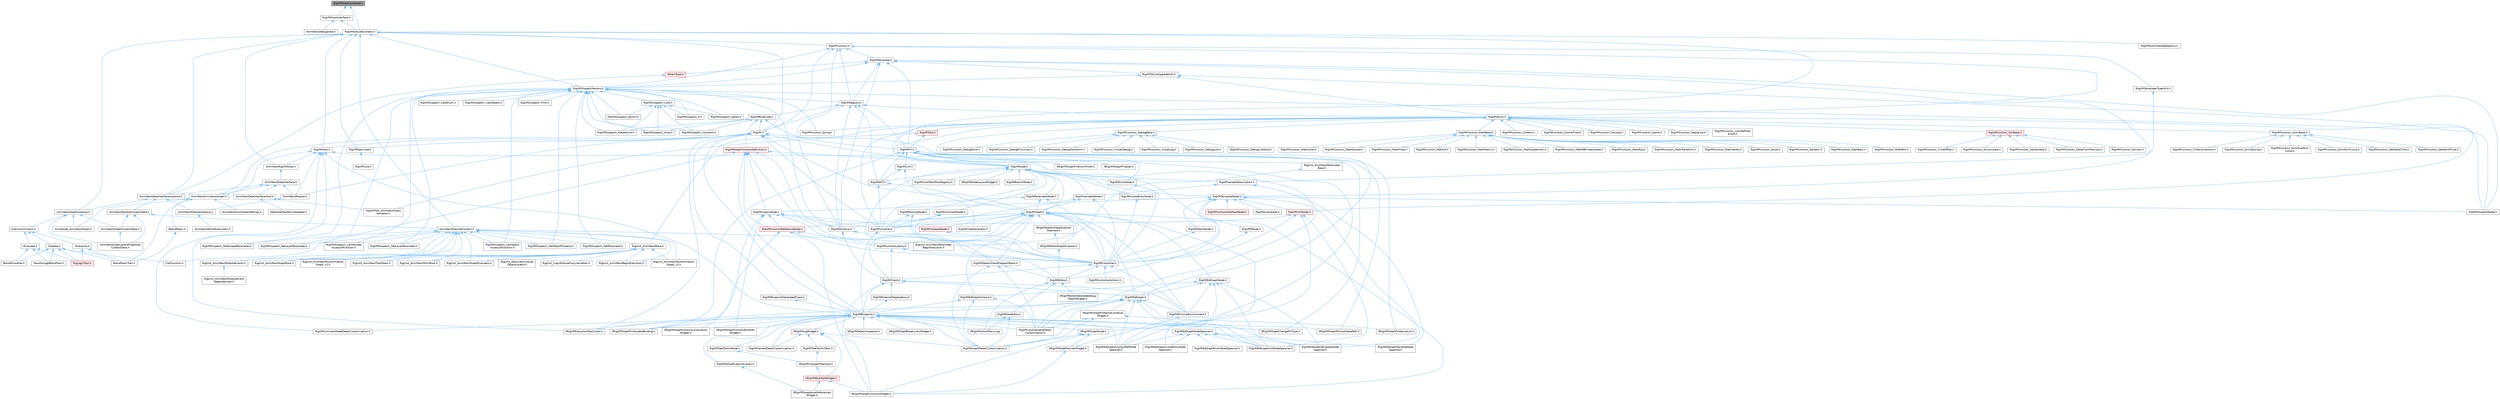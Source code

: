 digraph "RigVMDrawContainer.h"
{
 // INTERACTIVE_SVG=YES
 // LATEX_PDF_SIZE
  bgcolor="transparent";
  edge [fontname=Helvetica,fontsize=10,labelfontname=Helvetica,labelfontsize=10];
  node [fontname=Helvetica,fontsize=10,shape=box,height=0.2,width=0.4];
  Node1 [id="Node000001",label="RigVMDrawContainer.h",height=0.2,width=0.4,color="gray40", fillcolor="grey60", style="filled", fontcolor="black",tooltip=" "];
  Node1 -> Node2 [id="edge1_Node000001_Node000002",dir="back",color="steelblue1",style="solid",tooltip=" "];
  Node2 [id="Node000002",label="RigVMDrawInterface.h",height=0.2,width=0.4,color="grey40", fillcolor="white", style="filled",URL="$d2/dd1/RigVMDrawInterface_8h.html",tooltip=" "];
  Node2 -> Node3 [id="edge2_Node000002_Node000003",dir="back",color="steelblue1",style="solid",tooltip=" "];
  Node3 [id="Node000003",label="AnimNextDebugDraw.h",height=0.2,width=0.4,color="grey40", fillcolor="white", style="filled",URL="$dd/de1/AnimNextDebugDraw_8h.html",tooltip=" "];
  Node2 -> Node4 [id="edge3_Node000002_Node000004",dir="back",color="steelblue1",style="solid",tooltip=" "];
  Node4 [id="Node000004",label="RigVMExecuteContext.h",height=0.2,width=0.4,color="grey40", fillcolor="white", style="filled",URL="$d8/d0d/RigVMExecuteContext_8h.html",tooltip=" "];
  Node4 -> Node5 [id="edge4_Node000004_Node000005",dir="back",color="steelblue1",style="solid",tooltip=" "];
  Node5 [id="Node000005",label="AnimNextDataInterfaceInstance.h",height=0.2,width=0.4,color="grey40", fillcolor="white", style="filled",URL="$d4/dc0/AnimNextDataInterfaceInstance_8h.html",tooltip=" "];
  Node5 -> Node6 [id="edge5_Node000005_Node000006",dir="back",color="steelblue1",style="solid",tooltip=" "];
  Node6 [id="Node000006",label="AnimNextGraphInstance.h",height=0.2,width=0.4,color="grey40", fillcolor="white", style="filled",URL="$df/d5e/AnimNextGraphInstance_8h.html",tooltip=" "];
  Node6 -> Node7 [id="edge6_Node000006_Node000007",dir="back",color="steelblue1",style="solid",tooltip=" "];
  Node7 [id="Node000007",label="AnimNextGraphContextData.h",height=0.2,width=0.4,color="grey40", fillcolor="white", style="filled",URL="$d6/d0a/AnimNextGraphContextData_8h.html",tooltip=" "];
  Node7 -> Node8 [id="edge7_Node000007_Node000008",dir="back",color="steelblue1",style="solid",tooltip=" "];
  Node8 [id="Node000008",label="AnimNextGraphLatentProperties\lContextData.h",height=0.2,width=0.4,color="grey40", fillcolor="white", style="filled",URL="$da/d49/AnimNextGraphLatentPropertiesContextData_8h.html",tooltip=" "];
  Node6 -> Node8 [id="edge8_Node000006_Node000008",dir="back",color="steelblue1",style="solid",tooltip=" "];
  Node6 -> Node9 [id="edge9_Node000006_Node000009",dir="back",color="steelblue1",style="solid",tooltip=" "];
  Node9 [id="Node000009",label="AnimNode_AnimNextGraph.h",height=0.2,width=0.4,color="grey40", fillcolor="white", style="filled",URL="$d5/d20/AnimNode__AnimNextGraph_8h.html",tooltip=" "];
  Node6 -> Node10 [id="edge10_Node000006_Node000010",dir="back",color="steelblue1",style="solid",tooltip=" "];
  Node10 [id="Node000010",label="ExecutionContext.h",height=0.2,width=0.4,color="grey40", fillcolor="white", style="filled",URL="$d2/da1/ExecutionContext_8h.html",tooltip=" "];
  Node10 -> Node11 [id="edge11_Node000010_Node000011",dir="back",color="steelblue1",style="solid",tooltip=" "];
  Node11 [id="Node000011",label="IEvaluate.h",height=0.2,width=0.4,color="grey40", fillcolor="white", style="filled",URL="$d8/d35/IEvaluate_8h.html",tooltip=" "];
  Node11 -> Node12 [id="edge12_Node000011_Node000012",dir="back",color="steelblue1",style="solid",tooltip=" "];
  Node12 [id="Node000012",label="BlendSmoother.h",height=0.2,width=0.4,color="grey40", fillcolor="white", style="filled",URL="$d8/d3e/BlendSmoother_8h.html",tooltip=" "];
  Node11 -> Node13 [id="edge13_Node000011_Node000013",dir="back",color="steelblue1",style="solid",tooltip=" "];
  Node13 [id="Node000013",label="PassthroughBlendTrait.h",height=0.2,width=0.4,color="grey40", fillcolor="white", style="filled",URL="$d7/d0b/PassthroughBlendTrait_8h.html",tooltip=" "];
  Node11 -> Node14 [id="edge14_Node000011_Node000014",dir="back",color="steelblue1",style="solid",tooltip=" "];
  Node14 [id="Node000014",label="RigLogicTrait.h",height=0.2,width=0.4,color="red", fillcolor="#FFF0F0", style="filled",URL="$d7/dfd/RigLogicTrait_8h.html",tooltip=" "];
  Node10 -> Node16 [id="edge15_Node000010_Node000016",dir="back",color="steelblue1",style="solid",tooltip=" "];
  Node16 [id="Node000016",label="IHierarchy.h",height=0.2,width=0.4,color="grey40", fillcolor="white", style="filled",URL="$d6/d76/IHierarchy_8h.html",tooltip=" "];
  Node16 -> Node17 [id="edge16_Node000016_Node000017",dir="back",color="steelblue1",style="solid",tooltip=" "];
  Node17 [id="Node000017",label="BlendStackTrait.h",height=0.2,width=0.4,color="grey40", fillcolor="white", style="filled",URL="$dd/dc9/BlendStackTrait_8h.html",tooltip=" "];
  Node16 -> Node14 [id="edge17_Node000016_Node000014",dir="back",color="steelblue1",style="solid",tooltip=" "];
  Node10 -> Node18 [id="edge18_Node000010_Node000018",dir="back",color="steelblue1",style="solid",tooltip=" "];
  Node18 [id="Node000018",label="IUpdate.h",height=0.2,width=0.4,color="grey40", fillcolor="white", style="filled",URL="$d9/d18/IUpdate_8h.html",tooltip=" "];
  Node18 -> Node12 [id="edge19_Node000018_Node000012",dir="back",color="steelblue1",style="solid",tooltip=" "];
  Node18 -> Node17 [id="edge20_Node000018_Node000017",dir="back",color="steelblue1",style="solid",tooltip=" "];
  Node18 -> Node19 [id="edge21_Node000018_Node000019",dir="back",color="steelblue1",style="solid",tooltip=" "];
  Node19 [id="Node000019",label="CallFunction.h",height=0.2,width=0.4,color="grey40", fillcolor="white", style="filled",URL="$d0/dcd/CallFunction_8h.html",tooltip=" "];
  Node18 -> Node13 [id="edge22_Node000018_Node000013",dir="back",color="steelblue1",style="solid",tooltip=" "];
  Node18 -> Node14 [id="edge23_Node000018_Node000014",dir="back",color="steelblue1",style="solid",tooltip=" "];
  Node5 -> Node20 [id="edge24_Node000005_Node000020",dir="back",color="steelblue1",style="solid",tooltip=" "];
  Node20 [id="Node000020",label="AnimNextModuleContextData.h",height=0.2,width=0.4,color="grey40", fillcolor="white", style="filled",URL="$d8/d3c/AnimNextModuleContextData_8h.html",tooltip=" "];
  Node20 -> Node21 [id="edge25_Node000020_Node000021",dir="back",color="steelblue1",style="solid",tooltip=" "];
  Node21 [id="Node000021",label="AnimNextExecuteContext.h",height=0.2,width=0.4,color="grey40", fillcolor="white", style="filled",URL="$de/da5/AnimNextExecuteContext_8h.html",tooltip=" "];
  Node21 -> Node22 [id="edge26_Node000021_Node000022",dir="back",color="steelblue1",style="solid",tooltip=" "];
  Node22 [id="Node000022",label="RigUnit_AnimNextBase.h",height=0.2,width=0.4,color="grey40", fillcolor="white", style="filled",URL="$df/d32/RigUnit__AnimNextBase_8h.html",tooltip=" "];
  Node22 -> Node23 [id="edge27_Node000022_Node000023",dir="back",color="steelblue1",style="solid",tooltip=" "];
  Node23 [id="Node000023",label="RigUnit_AnimNextBeginExecution.h",height=0.2,width=0.4,color="grey40", fillcolor="white", style="filled",URL="$df/d5a/RigUnit__AnimNextBeginExecution_8h.html",tooltip=" "];
  Node22 -> Node24 [id="edge28_Node000022_Node000024",dir="back",color="steelblue1",style="solid",tooltip=" "];
  Node24 [id="Node000024",label="RigUnit_AnimNextGraphEvaluator.h",height=0.2,width=0.4,color="grey40", fillcolor="white", style="filled",URL="$db/dea/RigUnit__AnimNextGraphEvaluator_8h.html",tooltip=" "];
  Node22 -> Node25 [id="edge29_Node000022_Node000025",dir="back",color="steelblue1",style="solid",tooltip=" "];
  Node25 [id="Node000025",label="RigUnit_AnimNextGraphRoot.h",height=0.2,width=0.4,color="grey40", fillcolor="white", style="filled",URL="$db/db2/RigUnit__AnimNextGraphRoot_8h.html",tooltip=" "];
  Node22 -> Node26 [id="edge30_Node000022_Node000026",dir="back",color="steelblue1",style="solid",tooltip=" "];
  Node26 [id="Node000026",label="RigUnit_AnimNextModuleEvents.h",height=0.2,width=0.4,color="grey40", fillcolor="white", style="filled",URL="$db/d6a/RigUnit__AnimNextModuleEvents_8h.html",tooltip=" "];
  Node26 -> Node27 [id="edge31_Node000026_Node000027",dir="back",color="steelblue1",style="solid",tooltip=" "];
  Node27 [id="Node000027",label="RigUnit_AnimNextModuleEvent\lDependencies.h",height=0.2,width=0.4,color="grey40", fillcolor="white", style="filled",URL="$d3/dde/RigUnit__AnimNextModuleEventDependencies_8h.html",tooltip=" "];
  Node22 -> Node28 [id="edge32_Node000022_Node000028",dir="back",color="steelblue1",style="solid",tooltip=" "];
  Node28 [id="Node000028",label="RigUnit_AnimNextRunAnimation\lGraph_v1.h",height=0.2,width=0.4,color="grey40", fillcolor="white", style="filled",URL="$d1/df7/RigUnit__AnimNextRunAnimationGraph__v1_8h.html",tooltip=" "];
  Node22 -> Node29 [id="edge33_Node000022_Node000029",dir="back",color="steelblue1",style="solid",tooltip=" "];
  Node29 [id="Node000029",label="RigUnit_AnimNextRunAnimation\lGraph_v2.h",height=0.2,width=0.4,color="grey40", fillcolor="white", style="filled",URL="$d6/d84/RigUnit__AnimNextRunAnimationGraph__v2_8h.html",tooltip=" "];
  Node22 -> Node30 [id="edge34_Node000022_Node000030",dir="back",color="steelblue1",style="solid",tooltip=" "];
  Node30 [id="Node000030",label="RigUnit_AnimNextShimRoot.h",height=0.2,width=0.4,color="grey40", fillcolor="white", style="filled",URL="$de/d67/RigUnit__AnimNextShimRoot_8h.html",tooltip=" "];
  Node22 -> Node31 [id="edge35_Node000022_Node000031",dir="back",color="steelblue1",style="solid",tooltip=" "];
  Node31 [id="Node000031",label="RigUnit_AnimNextTraitStack.h",height=0.2,width=0.4,color="grey40", fillcolor="white", style="filled",URL="$d0/d14/RigUnit__AnimNextTraitStack_8h.html",tooltip=" "];
  Node22 -> Node32 [id="edge36_Node000022_Node000032",dir="back",color="steelblue1",style="solid",tooltip=" "];
  Node32 [id="Node000032",label="RigUnit_CopyModuleProxyVariables.h",height=0.2,width=0.4,color="grey40", fillcolor="white", style="filled",URL="$d8/d2f/RigUnit__CopyModuleProxyVariables_8h.html",tooltip=" "];
  Node22 -> Node33 [id="edge37_Node000022_Node000033",dir="back",color="steelblue1",style="solid",tooltip=" "];
  Node33 [id="Node000033",label="RigUnit_ResolveUniversal\lObjectLocator.h",height=0.2,width=0.4,color="grey40", fillcolor="white", style="filled",URL="$d2/d10/RigUnit__ResolveUniversalObjectLocator_8h.html",tooltip=" "];
  Node21 -> Node23 [id="edge38_Node000021_Node000023",dir="back",color="steelblue1",style="solid",tooltip=" "];
  Node21 -> Node24 [id="edge39_Node000021_Node000024",dir="back",color="steelblue1",style="solid",tooltip=" "];
  Node21 -> Node25 [id="edge40_Node000021_Node000025",dir="back",color="steelblue1",style="solid",tooltip=" "];
  Node21 -> Node26 [id="edge41_Node000021_Node000026",dir="back",color="steelblue1",style="solid",tooltip=" "];
  Node21 -> Node34 [id="edge42_Node000021_Node000034",dir="back",color="steelblue1",style="solid",tooltip=" "];
  Node34 [id="Node000034",label="RigUnit_AnimNextParameter\lBeginExecution.h",height=0.2,width=0.4,color="grey40", fillcolor="white", style="filled",URL="$df/d50/RigUnit__AnimNextParameterBeginExecution_8h.html",tooltip=" "];
  Node21 -> Node28 [id="edge43_Node000021_Node000028",dir="back",color="steelblue1",style="solid",tooltip=" "];
  Node21 -> Node29 [id="edge44_Node000021_Node000029",dir="back",color="steelblue1",style="solid",tooltip=" "];
  Node21 -> Node30 [id="edge45_Node000021_Node000030",dir="back",color="steelblue1",style="solid",tooltip=" "];
  Node21 -> Node31 [id="edge46_Node000021_Node000031",dir="back",color="steelblue1",style="solid",tooltip=" "];
  Node21 -> Node35 [id="edge47_Node000021_Node000035",dir="back",color="steelblue1",style="solid",tooltip=" "];
  Node35 [id="Node000035",label="RigVMDispatch_CallHoisted\lAccessorFunction.h",height=0.2,width=0.4,color="grey40", fillcolor="white", style="filled",URL="$d1/d9e/RigVMDispatch__CallHoistedAccessorFunction_8h.html",tooltip=" "];
  Node21 -> Node36 [id="edge48_Node000021_Node000036",dir="back",color="steelblue1",style="solid",tooltip=" "];
  Node36 [id="Node000036",label="RigVMDispatch_CallObject\lAccessorFunction.h",height=0.2,width=0.4,color="grey40", fillcolor="white", style="filled",URL="$de/da6/RigVMDispatch__CallObjectAccessorFunction_8h.html",tooltip=" "];
  Node21 -> Node37 [id="edge49_Node000021_Node000037",dir="back",color="steelblue1",style="solid",tooltip=" "];
  Node37 [id="Node000037",label="RigVMDispatch_GetLayerParameter.h",height=0.2,width=0.4,color="grey40", fillcolor="white", style="filled",URL="$d1/dad/RigVMDispatch__GetLayerParameter_8h.html",tooltip=" "];
  Node21 -> Node38 [id="edge50_Node000021_Node000038",dir="back",color="steelblue1",style="solid",tooltip=" "];
  Node38 [id="Node000038",label="RigVMDispatch_GetObjectProperty.h",height=0.2,width=0.4,color="grey40", fillcolor="white", style="filled",URL="$d3/d6d/RigVMDispatch__GetObjectProperty_8h.html",tooltip=" "];
  Node21 -> Node39 [id="edge51_Node000021_Node000039",dir="back",color="steelblue1",style="solid",tooltip=" "];
  Node39 [id="Node000039",label="RigVMDispatch_GetParameter.h",height=0.2,width=0.4,color="grey40", fillcolor="white", style="filled",URL="$dd/d34/RigVMDispatch__GetParameter_8h.html",tooltip=" "];
  Node21 -> Node40 [id="edge52_Node000021_Node000040",dir="back",color="steelblue1",style="solid",tooltip=" "];
  Node40 [id="Node000040",label="RigVMDispatch_GetScopedParameter.h",height=0.2,width=0.4,color="grey40", fillcolor="white", style="filled",URL="$d0/dc7/RigVMDispatch__GetScopedParameter_8h.html",tooltip=" "];
  Node21 -> Node41 [id="edge53_Node000021_Node000041",dir="back",color="steelblue1",style="solid",tooltip=" "];
  Node41 [id="Node000041",label="RigVMDispatch_SetLayerParameter.h",height=0.2,width=0.4,color="grey40", fillcolor="white", style="filled",URL="$d8/de9/RigVMDispatch__SetLayerParameter_8h.html",tooltip=" "];
  Node20 -> Node7 [id="edge54_Node000020_Node000007",dir="back",color="steelblue1",style="solid",tooltip=" "];
  Node20 -> Node8 [id="edge55_Node000020_Node000008",dir="back",color="steelblue1",style="solid",tooltip=" "];
  Node5 -> Node42 [id="edge56_Node000005_Node000042",dir="back",color="steelblue1",style="solid",tooltip=" "];
  Node42 [id="Node000042",label="AnimNextModuleInstance.h",height=0.2,width=0.4,color="grey40", fillcolor="white", style="filled",URL="$d7/dbe/AnimNextModuleInstance_8h.html",tooltip=" "];
  Node42 -> Node43 [id="edge57_Node000042_Node000043",dir="back",color="steelblue1",style="solid",tooltip=" "];
  Node43 [id="Node000043",label="AnimNextWorldSubsystem.h",height=0.2,width=0.4,color="grey40", fillcolor="white", style="filled",URL="$df/d2f/AnimNextWorldSubsystem_8h.html",tooltip=" "];
  Node4 -> Node21 [id="edge58_Node000004_Node000021",dir="back",color="steelblue1",style="solid",tooltip=" "];
  Node4 -> Node6 [id="edge59_Node000004_Node000006",dir="back",color="steelblue1",style="solid",tooltip=" "];
  Node4 -> Node44 [id="edge60_Node000004_Node000044",dir="back",color="steelblue1",style="solid",tooltip=" "];
  Node44 [id="Node000044",label="AnimNextRigVMAsset.h",height=0.2,width=0.4,color="grey40", fillcolor="white", style="filled",URL="$d8/d0c/AnimNextRigVMAsset_8h.html",tooltip=" "];
  Node44 -> Node45 [id="edge61_Node000044_Node000045",dir="back",color="steelblue1",style="solid",tooltip=" "];
  Node45 [id="Node000045",label="AnimNextDataInterface.h",height=0.2,width=0.4,color="grey40", fillcolor="white", style="filled",URL="$d6/d96/AnimNextDataInterface_8h.html",tooltip=" "];
  Node45 -> Node46 [id="edge62_Node000045_Node000046",dir="back",color="steelblue1",style="solid",tooltip=" "];
  Node46 [id="Node000046",label="AnimNextAnimationGraph.h",height=0.2,width=0.4,color="grey40", fillcolor="white", style="filled",URL="$d4/dc3/AnimNextAnimationGraph_8h.html",tooltip=" "];
  Node46 -> Node47 [id="edge63_Node000046_Node000047",dir="back",color="steelblue1",style="solid",tooltip=" "];
  Node47 [id="Node000047",label="AnimNextAnimGraphSettings.h",height=0.2,width=0.4,color="grey40", fillcolor="white", style="filled",URL="$d9/da8/AnimNextAnimGraphSettings_8h.html",tooltip=" "];
  Node46 -> Node9 [id="edge64_Node000046_Node000009",dir="back",color="steelblue1",style="solid",tooltip=" "];
  Node46 -> Node17 [id="edge65_Node000046_Node000017",dir="back",color="steelblue1",style="solid",tooltip=" "];
  Node46 -> Node48 [id="edge66_Node000046_Node000048",dir="back",color="steelblue1",style="solid",tooltip=" "];
  Node48 [id="Node000048",label="IBlendStack.h",height=0.2,width=0.4,color="grey40", fillcolor="white", style="filled",URL="$df/d73/IBlendStack_8h.html",tooltip=" "];
  Node48 -> Node17 [id="edge67_Node000048_Node000017",dir="back",color="steelblue1",style="solid",tooltip=" "];
  Node45 -> Node49 [id="edge68_Node000045_Node000049",dir="back",color="steelblue1",style="solid",tooltip=" "];
  Node49 [id="Node000049",label="AnimNextDataInterfaceHost.h",height=0.2,width=0.4,color="grey40", fillcolor="white", style="filled",URL="$d8/d6b/AnimNextDataInterfaceHost_8h.html",tooltip=" "];
  Node49 -> Node50 [id="edge69_Node000049_Node000050",dir="back",color="steelblue1",style="solid",tooltip=" "];
  Node50 [id="Node000050",label="DataInterfaceStructAdapter.h",height=0.2,width=0.4,color="grey40", fillcolor="white", style="filled",URL="$d9/ded/DataInterfaceStructAdapter_8h.html",tooltip=" "];
  Node49 -> Node51 [id="edge70_Node000049_Node000051",dir="back",color="steelblue1",style="solid",tooltip=" "];
  Node51 [id="Node000051",label="RigVMTrait_AnimNextPublic\lVariables.h",height=0.2,width=0.4,color="grey40", fillcolor="white", style="filled",URL="$d8/d5a/RigVMTrait__AnimNextPublicVariables_8h.html",tooltip=" "];
  Node45 -> Node5 [id="edge71_Node000045_Node000005",dir="back",color="steelblue1",style="solid",tooltip=" "];
  Node45 -> Node52 [id="edge72_Node000045_Node000052",dir="back",color="steelblue1",style="solid",tooltip=" "];
  Node52 [id="Node000052",label="AnimNextModule.h",height=0.2,width=0.4,color="grey40", fillcolor="white", style="filled",URL="$d1/dac/AnimNextModule_8h.html",tooltip=" "];
  Node52 -> Node42 [id="edge73_Node000052_Node000042",dir="back",color="steelblue1",style="solid",tooltip=" "];
  Node4 -> Node53 [id="edge74_Node000004_Node000053",dir="back",color="steelblue1",style="solid",tooltip=" "];
  Node53 [id="Node000053",label="RigVM.h",height=0.2,width=0.4,color="grey40", fillcolor="white", style="filled",URL="$d0/d5e/RigVM_8h.html",tooltip=" "];
  Node53 -> Node46 [id="edge75_Node000053_Node000046",dir="back",color="steelblue1",style="solid",tooltip=" "];
  Node53 -> Node52 [id="edge76_Node000053_Node000052",dir="back",color="steelblue1",style="solid",tooltip=" "];
  Node53 -> Node54 [id="edge77_Node000053_Node000054",dir="back",color="steelblue1",style="solid",tooltip=" "];
  Node54 [id="Node000054",label="RigVMBlueprint.h",height=0.2,width=0.4,color="grey40", fillcolor="white", style="filled",URL="$df/d44/RigVMBlueprint_8h.html",tooltip=" "];
  Node54 -> Node55 [id="edge78_Node000054_Node000055",dir="back",color="steelblue1",style="solid",tooltip=" "];
  Node55 [id="Node000055",label="RigVMCommentNodeDetailCustomization.h",height=0.2,width=0.4,color="grey40", fillcolor="white", style="filled",URL="$de/ddb/RigVMCommentNodeDetailCustomization_8h.html",tooltip=" "];
  Node54 -> Node56 [id="edge79_Node000054_Node000056",dir="back",color="steelblue1",style="solid",tooltip=" "];
  Node56 [id="Node000056",label="RigVMEdGraphFunctionRefNode\lSpawner.h",height=0.2,width=0.4,color="grey40", fillcolor="white", style="filled",URL="$d3/d16/RigVMEdGraphFunctionRefNodeSpawner_8h.html",tooltip=" "];
  Node54 -> Node57 [id="edge80_Node000054_Node000057",dir="back",color="steelblue1",style="solid",tooltip=" "];
  Node57 [id="Node000057",label="RigVMEdGraphNodeSpawner.h",height=0.2,width=0.4,color="grey40", fillcolor="white", style="filled",URL="$d4/d8b/RigVMEdGraphNodeSpawner_8h.html",tooltip=" "];
  Node57 -> Node58 [id="edge81_Node000057_Node000058",dir="back",color="steelblue1",style="solid",tooltip=" "];
  Node58 [id="Node000058",label="RigVMEdGraphEnumNodeSpawner.h",height=0.2,width=0.4,color="grey40", fillcolor="white", style="filled",URL="$d3/dfd/RigVMEdGraphEnumNodeSpawner_8h.html",tooltip=" "];
  Node57 -> Node56 [id="edge82_Node000057_Node000056",dir="back",color="steelblue1",style="solid",tooltip=" "];
  Node57 -> Node59 [id="edge83_Node000057_Node000059",dir="back",color="steelblue1",style="solid",tooltip=" "];
  Node59 [id="Node000059",label="RigVMEdGraphInvokeEntryNode\lSpawner.h",height=0.2,width=0.4,color="grey40", fillcolor="white", style="filled",URL="$d9/de6/RigVMEdGraphInvokeEntryNodeSpawner_8h.html",tooltip=" "];
  Node57 -> Node60 [id="edge84_Node000057_Node000060",dir="back",color="steelblue1",style="solid",tooltip=" "];
  Node60 [id="Node000060",label="RigVMEdGraphTemplateNode\lSpawner.h",height=0.2,width=0.4,color="grey40", fillcolor="white", style="filled",URL="$d9/d6c/RigVMEdGraphTemplateNodeSpawner_8h.html",tooltip=" "];
  Node57 -> Node61 [id="edge85_Node000057_Node000061",dir="back",color="steelblue1",style="solid",tooltip=" "];
  Node61 [id="Node000061",label="RigVMEdGraphUnitNodeSpawner.h",height=0.2,width=0.4,color="grey40", fillcolor="white", style="filled",URL="$d3/d6b/RigVMEdGraphUnitNodeSpawner_8h.html",tooltip=" "];
  Node57 -> Node62 [id="edge86_Node000057_Node000062",dir="back",color="steelblue1",style="solid",tooltip=" "];
  Node62 [id="Node000062",label="RigVMEdGraphVariableNode\lSpawner.h",height=0.2,width=0.4,color="grey40", fillcolor="white", style="filled",URL="$d0/d83/RigVMEdGraphVariableNodeSpawner_8h.html",tooltip=" "];
  Node54 -> Node61 [id="edge87_Node000054_Node000061",dir="back",color="steelblue1",style="solid",tooltip=" "];
  Node54 -> Node63 [id="edge88_Node000054_Node000063",dir="back",color="steelblue1",style="solid",tooltip=" "];
  Node63 [id="Node000063",label="RigVMEditorBlueprintLibrary.h",height=0.2,width=0.4,color="grey40", fillcolor="white", style="filled",URL="$d9/d31/RigVMEditorBlueprintLibrary_8h.html",tooltip=" "];
  Node63 -> Node64 [id="edge89_Node000063_Node000064",dir="back",color="steelblue1",style="solid",tooltip=" "];
  Node64 [id="Node000064",label="SRigVMSwapAssetReferences\lWidget.h",height=0.2,width=0.4,color="grey40", fillcolor="white", style="filled",URL="$db/d3f/SRigVMSwapAssetReferencesWidget_8h.html",tooltip=" "];
  Node54 -> Node65 [id="edge90_Node000054_Node000065",dir="back",color="steelblue1",style="solid",tooltip=" "];
  Node65 [id="Node000065",label="RigVMGraphDetailCustomization.h",height=0.2,width=0.4,color="grey40", fillcolor="white", style="filled",URL="$da/d8c/RigVMGraphDetailCustomization_8h.html",tooltip=" "];
  Node54 -> Node66 [id="edge91_Node000054_Node000066",dir="back",color="steelblue1",style="solid",tooltip=" "];
  Node66 [id="Node000066",label="RigVMLocalVariableDetail\lCustomization.h",height=0.2,width=0.4,color="grey40", fillcolor="white", style="filled",URL="$de/de8/RigVMLocalVariableDetailCustomization_8h.html",tooltip=" "];
  Node54 -> Node67 [id="edge92_Node000054_Node000067",dir="back",color="steelblue1",style="solid",tooltip=" "];
  Node67 [id="Node000067",label="RigVMTreeToolkitNode.h",height=0.2,width=0.4,color="grey40", fillcolor="white", style="filled",URL="$dc/d84/RigVMTreeToolkitNode_8h.html",tooltip=" "];
  Node67 -> Node68 [id="edge93_Node000067_Node000068",dir="back",color="steelblue1",style="solid",tooltip=" "];
  Node68 [id="Node000068",label="SRigVMChangesTreeView.h",height=0.2,width=0.4,color="grey40", fillcolor="white", style="filled",URL="$dd/d83/SRigVMChangesTreeView_8h.html",tooltip=" "];
  Node68 -> Node69 [id="edge94_Node000068_Node000069",dir="back",color="steelblue1",style="solid",tooltip=" "];
  Node69 [id="Node000069",label="SRigVMBulkEditWidget.h",height=0.2,width=0.4,color="red", fillcolor="#FFF0F0", style="filled",URL="$d7/dab/SRigVMBulkEditWidget_8h.html",tooltip=" "];
  Node69 -> Node64 [id="edge95_Node000069_Node000064",dir="back",color="steelblue1",style="solid",tooltip=" "];
  Node69 -> Node71 [id="edge96_Node000069_Node000071",dir="back",color="steelblue1",style="solid",tooltip=" "];
  Node71 [id="Node000071",label="SRigVMSwapFunctionsWidget.h",height=0.2,width=0.4,color="grey40", fillcolor="white", style="filled",URL="$d0/da2/SRigVMSwapFunctionsWidget_8h.html",tooltip=" "];
  Node54 -> Node72 [id="edge97_Node000054_Node000072",dir="back",color="steelblue1",style="solid",tooltip=" "];
  Node72 [id="Node000072",label="RigVMVariantDetailCustomization.h",height=0.2,width=0.4,color="grey40", fillcolor="white", style="filled",URL="$d2/db8/RigVMVariantDetailCustomization_8h.html",tooltip=" "];
  Node54 -> Node73 [id="edge98_Node000054_Node000073",dir="back",color="steelblue1",style="solid",tooltip=" "];
  Node73 [id="Node000073",label="SRigVMActionMenu.cpp",height=0.2,width=0.4,color="grey40", fillcolor="white", style="filled",URL="$dc/d4c/SRigVMActionMenu_8cpp.html",tooltip=" "];
  Node54 -> Node74 [id="edge99_Node000054_Node000074",dir="back",color="steelblue1",style="solid",tooltip=" "];
  Node74 [id="Node000074",label="SRigVMDetailsInspector.h",height=0.2,width=0.4,color="grey40", fillcolor="white", style="filled",URL="$df/dfb/SRigVMDetailsInspector_8h.html",tooltip=" "];
  Node54 -> Node75 [id="edge100_Node000054_Node000075",dir="back",color="steelblue1",style="solid",tooltip=" "];
  Node75 [id="Node000075",label="SRigVMExecutionStackView.h",height=0.2,width=0.4,color="grey40", fillcolor="white", style="filled",URL="$d9/d2b/SRigVMExecutionStackView_8h.html",tooltip=" "];
  Node54 -> Node76 [id="edge101_Node000054_Node000076",dir="back",color="steelblue1",style="solid",tooltip=" "];
  Node76 [id="Node000076",label="SRigVMGraphBreakLinksWidget.h",height=0.2,width=0.4,color="grey40", fillcolor="white", style="filled",URL="$d8/d4a/SRigVMGraphBreakLinksWidget_8h.html",tooltip=" "];
  Node54 -> Node77 [id="edge102_Node000054_Node000077",dir="back",color="steelblue1",style="solid",tooltip=" "];
  Node77 [id="Node000077",label="SRigVMGraphChangePinType.h",height=0.2,width=0.4,color="grey40", fillcolor="white", style="filled",URL="$d4/da7/SRigVMGraphChangePinType_8h.html",tooltip=" "];
  Node54 -> Node78 [id="edge103_Node000054_Node000078",dir="back",color="steelblue1",style="solid",tooltip=" "];
  Node78 [id="Node000078",label="SRigVMGraphFunctionBulkEdit\lWidget.h",height=0.2,width=0.4,color="grey40", fillcolor="white", style="filled",URL="$db/dbf/SRigVMGraphFunctionBulkEditWidget_8h.html",tooltip=" "];
  Node54 -> Node79 [id="edge104_Node000054_Node000079",dir="back",color="steelblue1",style="solid",tooltip=" "];
  Node79 [id="Node000079",label="SRigVMGraphFunctionLocalization\lWidget.h",height=0.2,width=0.4,color="grey40", fillcolor="white", style="filled",URL="$dd/d59/SRigVMGraphFunctionLocalizationWidget_8h.html",tooltip=" "];
  Node54 -> Node80 [id="edge105_Node000054_Node000080",dir="back",color="steelblue1",style="solid",tooltip=" "];
  Node80 [id="Node000080",label="SRigVMGraphNode.h",height=0.2,width=0.4,color="grey40", fillcolor="white", style="filled",URL="$d0/d1e/SRigVMGraphNode_8h.html",tooltip=" "];
  Node80 -> Node65 [id="edge106_Node000080_Node000065",dir="back",color="steelblue1",style="solid",tooltip=" "];
  Node80 -> Node81 [id="edge107_Node000080_Node000081",dir="back",color="steelblue1",style="solid",tooltip=" "];
  Node81 [id="Node000081",label="SRigVMNodePreviewWidget.h",height=0.2,width=0.4,color="grey40", fillcolor="white", style="filled",URL="$d5/d72/SRigVMNodePreviewWidget_8h.html",tooltip=" "];
  Node81 -> Node71 [id="edge108_Node000081_Node000071",dir="back",color="steelblue1",style="solid",tooltip=" "];
  Node80 -> Node71 [id="edge109_Node000080_Node000071",dir="back",color="steelblue1",style="solid",tooltip=" "];
  Node54 -> Node82 [id="edge110_Node000054_Node000082",dir="back",color="steelblue1",style="solid",tooltip=" "];
  Node82 [id="Node000082",label="SRigVMGraphPinUserDataPath.h",height=0.2,width=0.4,color="grey40", fillcolor="white", style="filled",URL="$d5/d31/SRigVMGraphPinUserDataPath_8h.html",tooltip=" "];
  Node54 -> Node83 [id="edge111_Node000054_Node000083",dir="back",color="steelblue1",style="solid",tooltip=" "];
  Node83 [id="Node000083",label="SRigVMGraphPinVariableBinding.h",height=0.2,width=0.4,color="grey40", fillcolor="white", style="filled",URL="$db/dca/SRigVMGraphPinVariableBinding_8h.html",tooltip=" "];
  Node54 -> Node84 [id="edge112_Node000054_Node000084",dir="back",color="steelblue1",style="solid",tooltip=" "];
  Node84 [id="Node000084",label="SRigVMLogWidget.h",height=0.2,width=0.4,color="grey40", fillcolor="white", style="filled",URL="$d9/dab/SRigVMLogWidget_8h.html",tooltip=" "];
  Node84 -> Node65 [id="edge113_Node000084_Node000065",dir="back",color="steelblue1",style="solid",tooltip=" "];
  Node84 -> Node85 [id="edge114_Node000084_Node000085",dir="back",color="steelblue1",style="solid",tooltip=" "];
  Node85 [id="Node000085",label="RigVMTreeToolkitTask.h",height=0.2,width=0.4,color="grey40", fillcolor="white", style="filled",URL="$d1/dd5/RigVMTreeToolkitTask_8h.html",tooltip=" "];
  Node85 -> Node68 [id="edge115_Node000085_Node000068",dir="back",color="steelblue1",style="solid",tooltip=" "];
  Node84 -> Node72 [id="edge116_Node000084_Node000072",dir="back",color="steelblue1",style="solid",tooltip=" "];
  Node84 -> Node69 [id="edge117_Node000084_Node000069",dir="back",color="steelblue1",style="solid",tooltip=" "];
  Node53 -> Node86 [id="edge118_Node000053_Node000086",dir="back",color="steelblue1",style="solid",tooltip=" "];
  Node86 [id="Node000086",label="RigVMBlueprintGeneratedClass.h",height=0.2,width=0.4,color="grey40", fillcolor="white", style="filled",URL="$d4/dec/RigVMBlueprintGeneratedClass_8h.html",tooltip=" "];
  Node86 -> Node54 [id="edge119_Node000086_Node000054",dir="back",color="steelblue1",style="solid",tooltip=" "];
  Node53 -> Node87 [id="edge120_Node000053_Node000087",dir="back",color="steelblue1",style="solid",tooltip=" "];
  Node87 [id="Node000087",label="RigVMCodeGenerator.h",height=0.2,width=0.4,color="grey40", fillcolor="white", style="filled",URL="$d4/d2b/RigVMCodeGenerator_8h.html",tooltip=" "];
  Node53 -> Node88 [id="edge121_Node000053_Node000088",dir="back",color="steelblue1",style="solid",tooltip=" "];
  Node88 [id="Node000088",label="RigVMCompiler.h",height=0.2,width=0.4,color="grey40", fillcolor="white", style="filled",URL="$d7/d63/RigVMCompiler_8h.html",tooltip=" "];
  Node88 -> Node54 [id="edge122_Node000088_Node000054",dir="back",color="steelblue1",style="solid",tooltip=" "];
  Node53 -> Node89 [id="edge123_Node000053_Node000089",dir="back",color="steelblue1",style="solid",tooltip=" "];
  Node89 [id="Node000089",label="RigVMEdGraph.h",height=0.2,width=0.4,color="grey40", fillcolor="white", style="filled",URL="$d9/d8c/RigVMEdGraph_8h.html",tooltip=" "];
  Node89 -> Node54 [id="edge124_Node000089_Node000054",dir="back",color="steelblue1",style="solid",tooltip=" "];
  Node89 -> Node56 [id="edge125_Node000089_Node000056",dir="back",color="steelblue1",style="solid",tooltip=" "];
  Node89 -> Node60 [id="edge126_Node000089_Node000060",dir="back",color="steelblue1",style="solid",tooltip=" "];
  Node89 -> Node61 [id="edge127_Node000089_Node000061",dir="back",color="steelblue1",style="solid",tooltip=" "];
  Node89 -> Node65 [id="edge128_Node000089_Node000065",dir="back",color="steelblue1",style="solid",tooltip=" "];
  Node89 -> Node66 [id="edge129_Node000089_Node000066",dir="back",color="steelblue1",style="solid",tooltip=" "];
  Node89 -> Node90 [id="edge130_Node000089_Node000090",dir="back",color="steelblue1",style="solid",tooltip=" "];
  Node90 [id="Node000090",label="RigVMMinimalEnvironment.h",height=0.2,width=0.4,color="grey40", fillcolor="white", style="filled",URL="$d4/d4a/RigVMMinimalEnvironment_8h.html",tooltip=" "];
  Node90 -> Node81 [id="edge131_Node000090_Node000081",dir="back",color="steelblue1",style="solid",tooltip=" "];
  Node89 -> Node75 [id="edge132_Node000089_Node000075",dir="back",color="steelblue1",style="solid",tooltip=" "];
  Node89 -> Node91 [id="edge133_Node000089_Node000091",dir="back",color="steelblue1",style="solid",tooltip=" "];
  Node91 [id="Node000091",label="SRigVMGraphPinNameListValue\lWidget.h",height=0.2,width=0.4,color="grey40", fillcolor="white", style="filled",URL="$dc/dac/SRigVMGraphPinNameListValueWidget_8h.html",tooltip=" "];
  Node91 -> Node65 [id="edge134_Node000091_Node000065",dir="back",color="steelblue1",style="solid",tooltip=" "];
  Node91 -> Node66 [id="edge135_Node000091_Node000066",dir="back",color="steelblue1",style="solid",tooltip=" "];
  Node91 -> Node92 [id="edge136_Node000091_Node000092",dir="back",color="steelblue1",style="solid",tooltip=" "];
  Node92 [id="Node000092",label="SRigVMGraphPinNameList.h",height=0.2,width=0.4,color="grey40", fillcolor="white", style="filled",URL="$d7/dfc/SRigVMGraphPinNameList_8h.html",tooltip=" "];
  Node53 -> Node93 [id="edge137_Node000053_Node000093",dir="back",color="steelblue1",style="solid",tooltip=" "];
  Node93 [id="Node000093",label="RigVMHost.h",height=0.2,width=0.4,color="grey40", fillcolor="white", style="filled",URL="$d5/d04/RigVMHost_8h.html",tooltip=" "];
  Node93 -> Node46 [id="edge138_Node000093_Node000046",dir="back",color="steelblue1",style="solid",tooltip=" "];
  Node93 -> Node52 [id="edge139_Node000093_Node000052",dir="back",color="steelblue1",style="solid",tooltip=" "];
  Node93 -> Node44 [id="edge140_Node000093_Node000044",dir="back",color="steelblue1",style="solid",tooltip=" "];
  Node93 -> Node54 [id="edge141_Node000093_Node000054",dir="back",color="steelblue1",style="solid",tooltip=" "];
  Node93 -> Node55 [id="edge142_Node000093_Node000055",dir="back",color="steelblue1",style="solid",tooltip=" "];
  Node93 -> Node66 [id="edge143_Node000093_Node000066",dir="back",color="steelblue1",style="solid",tooltip=" "];
  Node93 -> Node75 [id="edge144_Node000093_Node000075",dir="back",color="steelblue1",style="solid",tooltip=" "];
  Node53 -> Node94 [id="edge145_Node000053_Node000094",dir="back",color="steelblue1",style="solid",tooltip=" "];
  Node94 [id="Node000094",label="RigVMNativized.h",height=0.2,width=0.4,color="grey40", fillcolor="white", style="filled",URL="$df/d99/RigVMNativized_8h.html",tooltip=" "];
  Node94 -> Node95 [id="edge146_Node000094_Node000095",dir="back",color="steelblue1",style="solid",tooltip=" "];
  Node95 [id="Node000095",label="RigVMCore.h",height=0.2,width=0.4,color="grey40", fillcolor="white", style="filled",URL="$d3/dbd/RigVMCore_8h.html",tooltip=" "];
  Node53 -> Node96 [id="edge147_Node000053_Node000096",dir="back",color="steelblue1",style="solid",tooltip=" "];
  Node96 [id="Node000096",label="RigVMNode.h",height=0.2,width=0.4,color="grey40", fillcolor="white", style="filled",URL="$df/d31/RigVMNode_8h.html",tooltip=" "];
  Node96 -> Node97 [id="edge148_Node000096_Node000097",dir="back",color="steelblue1",style="solid",tooltip=" "];
  Node97 [id="Node000097",label="RigVMAST.h",height=0.2,width=0.4,color="grey40", fillcolor="white", style="filled",URL="$d9/d6d/RigVMAST_8h.html",tooltip=" "];
  Node97 -> Node88 [id="edge149_Node000097_Node000088",dir="back",color="steelblue1",style="solid",tooltip=" "];
  Node97 -> Node98 [id="edge150_Node000097_Node000098",dir="back",color="steelblue1",style="solid",tooltip=" "];
  Node98 [id="Node000098",label="RigVMGraph.h",height=0.2,width=0.4,color="grey40", fillcolor="white", style="filled",URL="$d7/dfd/RigVMGraph_8h.html",tooltip=" "];
  Node98 -> Node99 [id="edge151_Node000098_Node000099",dir="back",color="steelblue1",style="solid",tooltip=" "];
  Node99 [id="Node000099",label="RigVMClient.h",height=0.2,width=0.4,color="grey40", fillcolor="white", style="filled",URL="$db/d93/RigVMClient_8h.html",tooltip=" "];
  Node99 -> Node54 [id="edge152_Node000099_Node000054",dir="back",color="steelblue1",style="solid",tooltip=" "];
  Node99 -> Node89 [id="edge153_Node000099_Node000089",dir="back",color="steelblue1",style="solid",tooltip=" "];
  Node99 -> Node100 [id="edge154_Node000099_Node000100",dir="back",color="steelblue1",style="solid",tooltip=" "];
  Node100 [id="Node000100",label="RigVMExternalDependency.h",height=0.2,width=0.4,color="grey40", fillcolor="white", style="filled",URL="$d2/d83/RigVMExternalDependency_8h.html",tooltip=" "];
  Node100 -> Node54 [id="edge155_Node000100_Node000054",dir="back",color="steelblue1",style="solid",tooltip=" "];
  Node99 -> Node90 [id="edge156_Node000099_Node000090",dir="back",color="steelblue1",style="solid",tooltip=" "];
  Node99 -> Node71 [id="edge157_Node000099_Node000071",dir="back",color="steelblue1",style="solid",tooltip=" "];
  Node98 -> Node87 [id="edge158_Node000098_Node000087",dir="back",color="steelblue1",style="solid",tooltip=" "];
  Node98 -> Node101 [id="edge159_Node000098_Node000101",dir="back",color="steelblue1",style="solid",tooltip=" "];
  Node101 [id="Node000101",label="RigVMCollapseNode.h",height=0.2,width=0.4,color="red", fillcolor="#FFF0F0", style="filled",URL="$d1/d95/RigVMCollapseNode_8h.html",tooltip=" "];
  Node101 -> Node103 [id="edge160_Node000101_Node000103",dir="back",color="steelblue1",style="solid",tooltip=" "];
  Node103 [id="Node000103",label="RigVMController.h",height=0.2,width=0.4,color="grey40", fillcolor="white", style="filled",URL="$da/d1e/RigVMController_8h.html",tooltip=" "];
  Node103 -> Node99 [id="edge161_Node000103_Node000099",dir="back",color="steelblue1",style="solid",tooltip=" "];
  Node103 -> Node104 [id="edge162_Node000103_Node000104",dir="back",color="steelblue1",style="solid",tooltip=" "];
  Node104 [id="Node000104",label="RigVMControllerActions.h",height=0.2,width=0.4,color="grey40", fillcolor="white", style="filled",URL="$d3/dc4/RigVMControllerActions_8h.html",tooltip=" "];
  Node103 -> Node105 [id="edge163_Node000103_Node000105",dir="back",color="steelblue1",style="solid",tooltip=" "];
  Node105 [id="Node000105",label="RigVMEditor.h",height=0.2,width=0.4,color="grey40", fillcolor="white", style="filled",URL="$d3/d13/RigVMEditor_8h.html",tooltip=" "];
  Node105 -> Node106 [id="edge164_Node000105_Node000106",dir="back",color="steelblue1",style="solid",tooltip=" "];
  Node106 [id="Node000106",label="RigVMNewEditor.h",height=0.2,width=0.4,color="grey40", fillcolor="white", style="filled",URL="$df/dd1/RigVMNewEditor_8h.html",tooltip=" "];
  Node106 -> Node65 [id="edge165_Node000106_Node000065",dir="back",color="steelblue1",style="solid",tooltip=" "];
  Node106 -> Node73 [id="edge166_Node000106_Node000073",dir="back",color="steelblue1",style="solid",tooltip=" "];
  Node105 -> Node73 [id="edge167_Node000105_Node000073",dir="back",color="steelblue1",style="solid",tooltip=" "];
  Node105 -> Node107 [id="edge168_Node000105_Node000107",dir="back",color="steelblue1",style="solid",tooltip=" "];
  Node107 [id="Node000107",label="SRigVMEditorSelectedDebug\lObjectWidget.h",height=0.2,width=0.4,color="grey40", fillcolor="white", style="filled",URL="$d9/dcd/SRigVMEditorSelectedDebugObjectWidget_8h.html",tooltip=" "];
  Node103 -> Node90 [id="edge169_Node000103_Node000090",dir="back",color="steelblue1",style="solid",tooltip=" "];
  Node98 -> Node88 [id="edge170_Node000098_Node000088",dir="back",color="steelblue1",style="solid",tooltip=" "];
  Node98 -> Node103 [id="edge171_Node000098_Node000103",dir="back",color="steelblue1",style="solid",tooltip=" "];
  Node98 -> Node108 [id="edge172_Node000098_Node000108",dir="back",color="steelblue1",style="solid",tooltip=" "];
  Node108 [id="Node000108",label="RigVMDetailsViewWrapperObject.h",height=0.2,width=0.4,color="grey40", fillcolor="white", style="filled",URL="$dd/d41/RigVMDetailsViewWrapperObject_8h.html",tooltip=" "];
  Node108 -> Node105 [id="edge173_Node000108_Node000105",dir="back",color="steelblue1",style="solid",tooltip=" "];
  Node108 -> Node65 [id="edge174_Node000108_Node000065",dir="back",color="steelblue1",style="solid",tooltip=" "];
  Node108 -> Node66 [id="edge175_Node000108_Node000066",dir="back",color="steelblue1",style="solid",tooltip=" "];
  Node98 -> Node89 [id="edge176_Node000098_Node000089",dir="back",color="steelblue1",style="solid",tooltip=" "];
  Node98 -> Node59 [id="edge177_Node000098_Node000059",dir="back",color="steelblue1",style="solid",tooltip=" "];
  Node98 -> Node109 [id="edge178_Node000098_Node000109",dir="back",color="steelblue1",style="solid",tooltip=" "];
  Node109 [id="Node000109",label="RigVMEdGraphNode.h",height=0.2,width=0.4,color="grey40", fillcolor="white", style="filled",URL="$d8/dcd/RigVMEdGraphNode_8h.html",tooltip=" "];
  Node109 -> Node89 [id="edge179_Node000109_Node000089",dir="back",color="steelblue1",style="solid",tooltip=" "];
  Node109 -> Node56 [id="edge180_Node000109_Node000056",dir="back",color="steelblue1",style="solid",tooltip=" "];
  Node109 -> Node110 [id="edge181_Node000109_Node000110",dir="back",color="steelblue1",style="solid",tooltip=" "];
  Node110 [id="Node000110",label="RigVMEdGraphSchema.h",height=0.2,width=0.4,color="grey40", fillcolor="white", style="filled",URL="$dc/de3/RigVMEdGraphSchema_8h.html",tooltip=" "];
  Node110 -> Node54 [id="edge182_Node000110_Node000054",dir="back",color="steelblue1",style="solid",tooltip=" "];
  Node110 -> Node65 [id="edge183_Node000110_Node000065",dir="back",color="steelblue1",style="solid",tooltip=" "];
  Node110 -> Node66 [id="edge184_Node000110_Node000066",dir="back",color="steelblue1",style="solid",tooltip=" "];
  Node109 -> Node60 [id="edge185_Node000109_Node000060",dir="back",color="steelblue1",style="solid",tooltip=" "];
  Node109 -> Node61 [id="edge186_Node000109_Node000061",dir="back",color="steelblue1",style="solid",tooltip=" "];
  Node109 -> Node90 [id="edge187_Node000109_Node000090",dir="back",color="steelblue1",style="solid",tooltip=" "];
  Node98 -> Node110 [id="edge188_Node000098_Node000110",dir="back",color="steelblue1",style="solid",tooltip=" "];
  Node98 -> Node111 [id="edge189_Node000098_Node000111",dir="back",color="steelblue1",style="solid",tooltip=" "];
  Node111 [id="Node000111",label="RigVMFunctionLibrary.h",height=0.2,width=0.4,color="grey40", fillcolor="white", style="filled",URL="$da/d39/RigVMFunctionLibrary_8h.html",tooltip=" "];
  Node111 -> Node99 [id="edge190_Node000111_Node000099",dir="back",color="steelblue1",style="solid",tooltip=" "];
  Node111 -> Node103 [id="edge191_Node000111_Node000103",dir="back",color="steelblue1",style="solid",tooltip=" "];
  Node98 -> Node112 [id="edge192_Node000098_Node000112",dir="back",color="steelblue1",style="solid",tooltip=" "];
  Node112 [id="Node000112",label="RigVMFunctionReferenceNode.h",height=0.2,width=0.4,color="red", fillcolor="#FFF0F0", style="filled",URL="$d8/dae/RigVMFunctionReferenceNode_8h.html",tooltip=" "];
  Node112 -> Node103 [id="edge193_Node000112_Node000103",dir="back",color="steelblue1",style="solid",tooltip=" "];
  Node112 -> Node111 [id="edge194_Node000112_Node000111",dir="back",color="steelblue1",style="solid",tooltip=" "];
  Node112 -> Node83 [id="edge195_Node000112_Node000083",dir="back",color="steelblue1",style="solid",tooltip=" "];
  Node112 -> Node71 [id="edge196_Node000112_Node000071",dir="back",color="steelblue1",style="solid",tooltip=" "];
  Node98 -> Node90 [id="edge197_Node000098_Node000090",dir="back",color="steelblue1",style="solid",tooltip=" "];
  Node98 -> Node114 [id="edge198_Node000098_Node000114",dir="back",color="steelblue1",style="solid",tooltip=" "];
  Node114 [id="Node000114",label="RigVMSchema.h",height=0.2,width=0.4,color="grey40", fillcolor="white", style="filled",URL="$d7/dc2/RigVMSchema_8h.html",tooltip=" "];
  Node114 -> Node99 [id="edge199_Node000114_Node000099",dir="back",color="steelblue1",style="solid",tooltip=" "];
  Node114 -> Node103 [id="edge200_Node000114_Node000103",dir="back",color="steelblue1",style="solid",tooltip=" "];
  Node98 -> Node115 [id="edge201_Node000098_Node000115",dir="back",color="steelblue1",style="solid",tooltip=" "];
  Node115 [id="Node000115",label="SRigVMEditorGraphExplorer.h",height=0.2,width=0.4,color="grey40", fillcolor="white", style="filled",URL="$db/d11/SRigVMEditorGraphExplorer_8h.html",tooltip=" "];
  Node115 -> Node105 [id="edge202_Node000115_Node000105",dir="back",color="steelblue1",style="solid",tooltip=" "];
  Node98 -> Node116 [id="edge203_Node000098_Node000116",dir="back",color="steelblue1",style="solid",tooltip=" "];
  Node116 [id="Node000116",label="SRigVMEditorGraphExplorer\lTreeView.h",height=0.2,width=0.4,color="grey40", fillcolor="white", style="filled",URL="$d8/d43/SRigVMEditorGraphExplorerTreeView_8h.html",tooltip=" "];
  Node116 -> Node115 [id="edge204_Node000116_Node000115",dir="back",color="steelblue1",style="solid",tooltip=" "];
  Node98 -> Node71 [id="edge205_Node000098_Node000071",dir="back",color="steelblue1",style="solid",tooltip=" "];
  Node96 -> Node117 [id="edge206_Node000096_Node000117",dir="back",color="steelblue1",style="solid",tooltip=" "];
  Node117 [id="Node000117",label="RigVMBranchNode.h",height=0.2,width=0.4,color="grey40", fillcolor="white", style="filled",URL="$dc/d3b/RigVMBranchNode_8h.html",tooltip=" "];
  Node96 -> Node118 [id="edge207_Node000096_Node000118",dir="back",color="steelblue1",style="solid",tooltip=" "];
  Node118 [id="Node000118",label="RigVMCommentNode.h",height=0.2,width=0.4,color="grey40", fillcolor="white", style="filled",URL="$da/d66/RigVMCommentNode_8h.html",tooltip=" "];
  Node118 -> Node88 [id="edge208_Node000118_Node000088",dir="back",color="steelblue1",style="solid",tooltip=" "];
  Node118 -> Node103 [id="edge209_Node000118_Node000103",dir="back",color="steelblue1",style="solid",tooltip=" "];
  Node96 -> Node108 [id="edge210_Node000096_Node000108",dir="back",color="steelblue1",style="solid",tooltip=" "];
  Node96 -> Node119 [id="edge211_Node000096_Node000119",dir="back",color="steelblue1",style="solid",tooltip=" "];
  Node119 [id="Node000119",label="RigVMEnumNode.h",height=0.2,width=0.4,color="grey40", fillcolor="white", style="filled",URL="$d8/d16/RigVMEnumNode_8h.html",tooltip=" "];
  Node119 -> Node103 [id="edge212_Node000119_Node000103",dir="back",color="steelblue1",style="solid",tooltip=" "];
  Node96 -> Node98 [id="edge213_Node000096_Node000098",dir="back",color="steelblue1",style="solid",tooltip=" "];
  Node96 -> Node120 [id="edge214_Node000096_Node000120",dir="back",color="steelblue1",style="solid",tooltip=" "];
  Node120 [id="Node000120",label="RigVMInvokeEntryNode.h",height=0.2,width=0.4,color="grey40", fillcolor="white", style="filled",URL="$de/ddf/RigVMInvokeEntryNode_8h.html",tooltip=" "];
  Node120 -> Node103 [id="edge215_Node000120_Node000103",dir="back",color="steelblue1",style="solid",tooltip=" "];
  Node96 -> Node121 [id="edge216_Node000096_Node000121",dir="back",color="steelblue1",style="solid",tooltip=" "];
  Node121 [id="Node000121",label="RigVMParameterNode.h",height=0.2,width=0.4,color="grey40", fillcolor="white", style="filled",URL="$dd/dfd/RigVMParameterNode_8h.html",tooltip=" "];
  Node121 -> Node88 [id="edge217_Node000121_Node000088",dir="back",color="steelblue1",style="solid",tooltip=" "];
  Node121 -> Node103 [id="edge218_Node000121_Node000103",dir="back",color="steelblue1",style="solid",tooltip=" "];
  Node121 -> Node98 [id="edge219_Node000121_Node000098",dir="back",color="steelblue1",style="solid",tooltip=" "];
  Node96 -> Node122 [id="edge220_Node000096_Node000122",dir="back",color="steelblue1",style="solid",tooltip=" "];
  Node122 [id="Node000122",label="RigVMRerouteNode.h",height=0.2,width=0.4,color="grey40", fillcolor="white", style="filled",URL="$d7/dd8/RigVMRerouteNode_8h.html",tooltip=" "];
  Node122 -> Node88 [id="edge221_Node000122_Node000088",dir="back",color="steelblue1",style="solid",tooltip=" "];
  Node122 -> Node103 [id="edge222_Node000122_Node000103",dir="back",color="steelblue1",style="solid",tooltip=" "];
  Node96 -> Node123 [id="edge223_Node000096_Node000123",dir="back",color="steelblue1",style="solid",tooltip=" "];
  Node123 [id="Node000123",label="RigVMTemplateNode.h",height=0.2,width=0.4,color="grey40", fillcolor="white", style="filled",URL="$d3/d3f/RigVMTemplateNode_8h.html",tooltip=" "];
  Node123 -> Node124 [id="edge224_Node000123_Node000124",dir="back",color="steelblue1",style="solid",tooltip=" "];
  Node124 [id="Node000124",label="RigVMArrayNode.h",height=0.2,width=0.4,color="grey40", fillcolor="white", style="filled",URL="$dd/d66/RigVMArrayNode_8h.html",tooltip=" "];
  Node123 -> Node103 [id="edge225_Node000123_Node000103",dir="back",color="steelblue1",style="solid",tooltip=" "];
  Node123 -> Node125 [id="edge226_Node000123_Node000125",dir="back",color="steelblue1",style="solid",tooltip=" "];
  Node125 [id="Node000125",label="RigVMDispatchNode.h",height=0.2,width=0.4,color="grey40", fillcolor="white", style="filled",URL="$dc/d91/RigVMDispatchNode_8h.html",tooltip=" "];
  Node123 -> Node60 [id="edge227_Node000123_Node000060",dir="back",color="steelblue1",style="solid",tooltip=" "];
  Node123 -> Node126 [id="edge228_Node000123_Node000126",dir="back",color="steelblue1",style="solid",tooltip=" "];
  Node126 [id="Node000126",label="RigVMFunctionInterfaceNode.h",height=0.2,width=0.4,color="red", fillcolor="#FFF0F0", style="filled",URL="$dd/d44/RigVMFunctionInterfaceNode_8h.html",tooltip=" "];
  Node123 -> Node129 [id="edge229_Node000123_Node000129",dir="back",color="steelblue1",style="solid",tooltip=" "];
  Node129 [id="Node000129",label="RigVMIfNode.h",height=0.2,width=0.4,color="grey40", fillcolor="white", style="filled",URL="$d6/d0c/RigVMIfNode_8h.html",tooltip=" "];
  Node129 -> Node103 [id="edge230_Node000129_Node000103",dir="back",color="steelblue1",style="solid",tooltip=" "];
  Node123 -> Node130 [id="edge231_Node000123_Node000130",dir="back",color="steelblue1",style="solid",tooltip=" "];
  Node130 [id="Node000130",label="RigVMLibraryNode.h",height=0.2,width=0.4,color="grey40", fillcolor="white", style="filled",URL="$d5/dfd/RigVMLibraryNode_8h.html",tooltip=" "];
  Node130 -> Node101 [id="edge232_Node000130_Node000101",dir="back",color="steelblue1",style="solid",tooltip=" "];
  Node130 -> Node88 [id="edge233_Node000130_Node000088",dir="back",color="steelblue1",style="solid",tooltip=" "];
  Node130 -> Node111 [id="edge234_Node000130_Node000111",dir="back",color="steelblue1",style="solid",tooltip=" "];
  Node130 -> Node112 [id="edge235_Node000130_Node000112",dir="back",color="steelblue1",style="solid",tooltip=" "];
  Node130 -> Node78 [id="edge236_Node000130_Node000078",dir="back",color="steelblue1",style="solid",tooltip=" "];
  Node130 -> Node79 [id="edge237_Node000130_Node000079",dir="back",color="steelblue1",style="solid",tooltip=" "];
  Node123 -> Node131 [id="edge238_Node000123_Node000131",dir="back",color="steelblue1",style="solid",tooltip=" "];
  Node131 [id="Node000131",label="RigVMSelectNode.h",height=0.2,width=0.4,color="grey40", fillcolor="white", style="filled",URL="$d0/db0/RigVMSelectNode_8h.html",tooltip=" "];
  Node131 -> Node103 [id="edge239_Node000131_Node000103",dir="back",color="steelblue1",style="solid",tooltip=" "];
  Node123 -> Node132 [id="edge240_Node000123_Node000132",dir="back",color="steelblue1",style="solid",tooltip=" "];
  Node132 [id="Node000132",label="RigVMUnitNode.h",height=0.2,width=0.4,color="red", fillcolor="#FFF0F0", style="filled",URL="$d1/dbc/RigVMUnitNode_8h.html",tooltip=" "];
  Node132 -> Node88 [id="edge241_Node000132_Node000088",dir="back",color="steelblue1",style="solid",tooltip=" "];
  Node132 -> Node103 [id="edge242_Node000132_Node000103",dir="back",color="steelblue1",style="solid",tooltip=" "];
  Node132 -> Node56 [id="edge243_Node000132_Node000056",dir="back",color="steelblue1",style="solid",tooltip=" "];
  Node132 -> Node61 [id="edge244_Node000132_Node000061",dir="back",color="steelblue1",style="solid",tooltip=" "];
  Node96 -> Node133 [id="edge245_Node000096_Node000133",dir="back",color="steelblue1",style="solid",tooltip=" "];
  Node133 [id="Node000133",label="RigVMUserWorkflowRegistry.h",height=0.2,width=0.4,color="grey40", fillcolor="white", style="filled",URL="$da/d27/RigVMUserWorkflowRegistry_8h.html",tooltip=" "];
  Node96 -> Node134 [id="edge246_Node000096_Node000134",dir="back",color="steelblue1",style="solid",tooltip=" "];
  Node134 [id="Node000134",label="RigVMVariableDescription.h",height=0.2,width=0.4,color="grey40", fillcolor="white", style="filled",URL="$d8/dd8/RigVMVariableDescription_8h.html",tooltip=" "];
  Node134 -> Node62 [id="edge247_Node000134_Node000062",dir="back",color="steelblue1",style="solid",tooltip=" "];
  Node134 -> Node135 [id="edge248_Node000134_Node000135",dir="back",color="steelblue1",style="solid",tooltip=" "];
  Node135 [id="Node000135",label="RigVMVariableNode.h",height=0.2,width=0.4,color="grey40", fillcolor="white", style="filled",URL="$d0/dc6/RigVMVariableNode_8h.html",tooltip=" "];
  Node135 -> Node88 [id="edge249_Node000135_Node000088",dir="back",color="steelblue1",style="solid",tooltip=" "];
  Node135 -> Node103 [id="edge250_Node000135_Node000103",dir="back",color="steelblue1",style="solid",tooltip=" "];
  Node135 -> Node98 [id="edge251_Node000135_Node000098",dir="back",color="steelblue1",style="solid",tooltip=" "];
  Node96 -> Node135 [id="edge252_Node000096_Node000135",dir="back",color="steelblue1",style="solid",tooltip=" "];
  Node96 -> Node136 [id="edge253_Node000096_Node000136",dir="back",color="steelblue1",style="solid",tooltip=" "];
  Node136 [id="Node000136",label="SRigVMNodeLayoutWidget.h",height=0.2,width=0.4,color="grey40", fillcolor="white", style="filled",URL="$dc/da9/SRigVMNodeLayoutWidget_8h.html",tooltip=" "];
  Node53 -> Node75 [id="edge254_Node000053_Node000075",dir="back",color="steelblue1",style="solid",tooltip=" "];
  Node4 -> Node137 [id="edge255_Node000004_Node000137",dir="back",color="steelblue1",style="solid",tooltip=" "];
  Node137 [id="Node000137",label="RigVMDispatchFactory.h",height=0.2,width=0.4,color="grey40", fillcolor="white", style="filled",URL="$de/d6b/RigVMDispatchFactory_8h.html",tooltip=" "];
  Node137 -> Node125 [id="edge256_Node000137_Node000125",dir="back",color="steelblue1",style="solid",tooltip=" "];
  Node137 -> Node138 [id="edge257_Node000137_Node000138",dir="back",color="steelblue1",style="solid",tooltip=" "];
  Node138 [id="Node000138",label="RigVMDispatch_Array.h",height=0.2,width=0.4,color="grey40", fillcolor="white", style="filled",URL="$d5/d45/RigVMDispatch__Array_8h.html",tooltip=" "];
  Node137 -> Node35 [id="edge258_Node000137_Node000035",dir="back",color="steelblue1",style="solid",tooltip=" "];
  Node137 -> Node36 [id="edge259_Node000137_Node000036",dir="back",color="steelblue1",style="solid",tooltip=" "];
  Node137 -> Node139 [id="edge260_Node000137_Node000139",dir="back",color="steelblue1",style="solid",tooltip=" "];
  Node139 [id="Node000139",label="RigVMDispatch_CastEnum.h",height=0.2,width=0.4,color="grey40", fillcolor="white", style="filled",URL="$de/ddd/RigVMDispatch__CastEnum_8h.html",tooltip=" "];
  Node137 -> Node140 [id="edge261_Node000137_Node000140",dir="back",color="steelblue1",style="solid",tooltip=" "];
  Node140 [id="Node000140",label="RigVMDispatch_CastObject.h",height=0.2,width=0.4,color="grey40", fillcolor="white", style="filled",URL="$d2/df8/RigVMDispatch__CastObject_8h.html",tooltip=" "];
  Node137 -> Node141 [id="edge262_Node000137_Node000141",dir="back",color="steelblue1",style="solid",tooltip=" "];
  Node141 [id="Node000141",label="RigVMDispatch_Constant.h",height=0.2,width=0.4,color="grey40", fillcolor="white", style="filled",URL="$d2/dbe/RigVMDispatch__Constant_8h.html",tooltip=" "];
  Node137 -> Node142 [id="edge263_Node000137_Node000142",dir="back",color="steelblue1",style="solid",tooltip=" "];
  Node142 [id="Node000142",label="RigVMDispatch_Core.h",height=0.2,width=0.4,color="grey40", fillcolor="white", style="filled",URL="$da/d22/RigVMDispatch__Core_8h.html",tooltip=" "];
  Node142 -> Node138 [id="edge264_Node000142_Node000138",dir="back",color="steelblue1",style="solid",tooltip=" "];
  Node142 -> Node141 [id="edge265_Node000142_Node000141",dir="back",color="steelblue1",style="solid",tooltip=" "];
  Node142 -> Node143 [id="edge266_Node000142_Node000143",dir="back",color="steelblue1",style="solid",tooltip=" "];
  Node143 [id="Node000143",label="RigVMDispatch_If.h",height=0.2,width=0.4,color="grey40", fillcolor="white", style="filled",URL="$d4/d1d/RigVMDispatch__If_8h.html",tooltip=" "];
  Node142 -> Node144 [id="edge267_Node000142_Node000144",dir="back",color="steelblue1",style="solid",tooltip=" "];
  Node144 [id="Node000144",label="RigVMDispatch_MakeStruct.h",height=0.2,width=0.4,color="grey40", fillcolor="white", style="filled",URL="$db/d49/RigVMDispatch__MakeStruct_8h.html",tooltip=" "];
  Node142 -> Node145 [id="edge268_Node000142_Node000145",dir="back",color="steelblue1",style="solid",tooltip=" "];
  Node145 [id="Node000145",label="RigVMDispatch_Select.h",height=0.2,width=0.4,color="grey40", fillcolor="white", style="filled",URL="$df/d4e/RigVMDispatch__Select_8h.html",tooltip=" "];
  Node142 -> Node146 [id="edge269_Node000142_Node000146",dir="back",color="steelblue1",style="solid",tooltip=" "];
  Node146 [id="Node000146",label="RigVMDispatch_Switch.h",height=0.2,width=0.4,color="grey40", fillcolor="white", style="filled",URL="$d7/dfb/RigVMDispatch__Switch_8h.html",tooltip=" "];
  Node137 -> Node37 [id="edge270_Node000137_Node000037",dir="back",color="steelblue1",style="solid",tooltip=" "];
  Node137 -> Node38 [id="edge271_Node000137_Node000038",dir="back",color="steelblue1",style="solid",tooltip=" "];
  Node137 -> Node39 [id="edge272_Node000137_Node000039",dir="back",color="steelblue1",style="solid",tooltip=" "];
  Node137 -> Node40 [id="edge273_Node000137_Node000040",dir="back",color="steelblue1",style="solid",tooltip=" "];
  Node137 -> Node143 [id="edge274_Node000137_Node000143",dir="back",color="steelblue1",style="solid",tooltip=" "];
  Node137 -> Node144 [id="edge275_Node000137_Node000144",dir="back",color="steelblue1",style="solid",tooltip=" "];
  Node137 -> Node147 [id="edge276_Node000137_Node000147",dir="back",color="steelblue1",style="solid",tooltip=" "];
  Node147 [id="Node000147",label="RigVMDispatch_Print.h",height=0.2,width=0.4,color="grey40", fillcolor="white", style="filled",URL="$df/d14/RigVMDispatch__Print_8h.html",tooltip=" "];
  Node137 -> Node145 [id="edge277_Node000137_Node000145",dir="back",color="steelblue1",style="solid",tooltip=" "];
  Node137 -> Node41 [id="edge278_Node000137_Node000041",dir="back",color="steelblue1",style="solid",tooltip=" "];
  Node137 -> Node146 [id="edge279_Node000137_Node000146",dir="back",color="steelblue1",style="solid",tooltip=" "];
  Node137 -> Node148 [id="edge280_Node000137_Node000148",dir="back",color="steelblue1",style="solid",tooltip=" "];
  Node148 [id="Node000148",label="RigVMFunction_String.h",height=0.2,width=0.4,color="grey40", fillcolor="white", style="filled",URL="$d6/d74/RigVMFunction__String_8h.html",tooltip=" "];
  Node137 -> Node149 [id="edge281_Node000137_Node000149",dir="back",color="steelblue1",style="solid",tooltip=" "];
  Node149 [id="Node000149",label="RigVMRegistry.h",height=0.2,width=0.4,color="grey40", fillcolor="white", style="filled",URL="$dc/d40/RigVMRegistry_8h.html",tooltip=" "];
  Node149 -> Node53 [id="edge282_Node000149_Node000053",dir="back",color="steelblue1",style="solid",tooltip=" "];
  Node149 -> Node97 [id="edge283_Node000149_Node000097",dir="back",color="steelblue1",style="solid",tooltip=" "];
  Node149 -> Node150 [id="edge284_Node000149_Node000150",dir="back",color="steelblue1",style="solid",tooltip=" "];
  Node150 [id="Node000150",label="RigVMByteCode.h",height=0.2,width=0.4,color="grey40", fillcolor="white", style="filled",URL="$da/d6c/RigVMByteCode_8h.html",tooltip=" "];
  Node150 -> Node53 [id="edge285_Node000150_Node000053",dir="back",color="steelblue1",style="solid",tooltip=" "];
  Node150 -> Node138 [id="edge286_Node000150_Node000138",dir="back",color="steelblue1",style="solid",tooltip=" "];
  Node150 -> Node141 [id="edge287_Node000150_Node000141",dir="back",color="steelblue1",style="solid",tooltip=" "];
  Node150 -> Node144 [id="edge288_Node000150_Node000144",dir="back",color="steelblue1",style="solid",tooltip=" "];
  Node150 -> Node151 [id="edge289_Node000150_Node000151",dir="back",color="steelblue1",style="solid",tooltip=" "];
  Node151 [id="Node000151",label="RigVMGraphFunctionDefinition.h",height=0.2,width=0.4,color="red", fillcolor="#FFF0F0", style="filled",URL="$d1/db1/RigVMGraphFunctionDefinition_8h.html",tooltip=" "];
  Node151 -> Node19 [id="edge290_Node000151_Node000019",dir="back",color="steelblue1",style="solid",tooltip=" "];
  Node151 -> Node54 [id="edge291_Node000151_Node000054",dir="back",color="steelblue1",style="solid",tooltip=" "];
  Node151 -> Node105 [id="edge292_Node000151_Node000105",dir="back",color="steelblue1",style="solid",tooltip=" "];
  Node151 -> Node112 [id="edge293_Node000151_Node000112",dir="back",color="steelblue1",style="solid",tooltip=" "];
  Node151 -> Node130 [id="edge294_Node000151_Node000130",dir="back",color="steelblue1",style="solid",tooltip=" "];
  Node151 -> Node96 [id="edge295_Node000151_Node000096",dir="back",color="steelblue1",style="solid",tooltip=" "];
  Node151 -> Node114 [id="edge296_Node000151_Node000114",dir="back",color="steelblue1",style="solid",tooltip=" "];
  Node150 -> Node153 [id="edge297_Node000150_Node000153",dir="back",color="steelblue1",style="solid",tooltip=" "];
  Node153 [id="Node000153",label="RigVMPin.h",height=0.2,width=0.4,color="grey40", fillcolor="white", style="filled",URL="$d3/d56/RigVMPin_8h.html",tooltip=" "];
  Node153 -> Node97 [id="edge298_Node000153_Node000097",dir="back",color="steelblue1",style="solid",tooltip=" "];
  Node153 -> Node119 [id="edge299_Node000153_Node000119",dir="back",color="steelblue1",style="solid",tooltip=" "];
  Node153 -> Node154 [id="edge300_Node000153_Node000154",dir="back",color="steelblue1",style="solid",tooltip=" "];
  Node154 [id="Node000154",label="RigVMLink.h",height=0.2,width=0.4,color="grey40", fillcolor="white", style="filled",URL="$d0/db1/RigVMLink_8h.html",tooltip=" "];
  Node154 -> Node97 [id="edge301_Node000154_Node000097",dir="back",color="steelblue1",style="solid",tooltip=" "];
  Node154 -> Node98 [id="edge302_Node000154_Node000098",dir="back",color="steelblue1",style="solid",tooltip=" "];
  Node153 -> Node96 [id="edge303_Node000153_Node000096",dir="back",color="steelblue1",style="solid",tooltip=" "];
  Node153 -> Node77 [id="edge304_Node000153_Node000077",dir="back",color="steelblue1",style="solid",tooltip=" "];
  Node153 -> Node80 [id="edge305_Node000153_Node000080",dir="back",color="steelblue1",style="solid",tooltip=" "];
  Node153 -> Node155 [id="edge306_Node000153_Node000155",dir="back",color="steelblue1",style="solid",tooltip=" "];
  Node155 [id="Node000155",label="SRigVMGraphPinEnumPicker.h",height=0.2,width=0.4,color="grey40", fillcolor="white", style="filled",URL="$d9/dd1/SRigVMGraphPinEnumPicker_8h.html",tooltip=" "];
  Node153 -> Node92 [id="edge307_Node000153_Node000092",dir="back",color="steelblue1",style="solid",tooltip=" "];
  Node153 -> Node156 [id="edge308_Node000153_Node000156",dir="back",color="steelblue1",style="solid",tooltip=" "];
  Node156 [id="Node000156",label="SRigVMGraphPinQuat.h",height=0.2,width=0.4,color="grey40", fillcolor="white", style="filled",URL="$de/dda/SRigVMGraphPinQuat_8h.html",tooltip=" "];
  Node153 -> Node82 [id="edge309_Node000153_Node000082",dir="back",color="steelblue1",style="solid",tooltip=" "];
  Node153 -> Node83 [id="edge310_Node000153_Node000083",dir="back",color="steelblue1",style="solid",tooltip=" "];
  Node149 -> Node153 [id="edge311_Node000149_Node000153",dir="back",color="steelblue1",style="solid",tooltip=" "];
  Node149 -> Node114 [id="edge312_Node000149_Node000114",dir="back",color="steelblue1",style="solid",tooltip=" "];
  Node149 -> Node157 [id="edge313_Node000149_Node000157",dir="back",color="steelblue1",style="solid",tooltip=" "];
  Node157 [id="Node000157",label="RigVMStruct.h",height=0.2,width=0.4,color="grey40", fillcolor="white", style="filled",URL="$de/dfb/RigVMStruct_8h.html",tooltip=" "];
  Node157 -> Node22 [id="edge314_Node000157_Node000022",dir="back",color="steelblue1",style="solid",tooltip=" "];
  Node157 -> Node158 [id="edge315_Node000157_Node000158",dir="back",color="steelblue1",style="solid",tooltip=" "];
  Node158 [id="Node000158",label="RigUnit_AnimNextParameter\lBase.h",height=0.2,width=0.4,color="grey40", fillcolor="white", style="filled",URL="$d6/d66/RigUnit__AnimNextParameterBase_8h.html",tooltip=" "];
  Node158 -> Node34 [id="edge316_Node000158_Node000034",dir="back",color="steelblue1",style="solid",tooltip=" "];
  Node157 -> Node88 [id="edge317_Node000157_Node000088",dir="back",color="steelblue1",style="solid",tooltip=" "];
  Node157 -> Node159 [id="edge318_Node000157_Node000159",dir="back",color="steelblue1",style="solid",tooltip=" "];
  Node159 [id="Node000159",label="RigVMFunction_AnimBase.h",height=0.2,width=0.4,color="grey40", fillcolor="white", style="filled",URL="$d8/da4/RigVMFunction__AnimBase_8h.html",tooltip=" "];
  Node159 -> Node160 [id="edge319_Node000159_Node000160",dir="back",color="steelblue1",style="solid",tooltip=" "];
  Node160 [id="Node000160",label="RigVMFunction_AnimEasing.h",height=0.2,width=0.4,color="grey40", fillcolor="white", style="filled",URL="$df/d84/RigVMFunction__AnimEasing_8h.html",tooltip=" "];
  Node159 -> Node161 [id="edge320_Node000159_Node000161",dir="back",color="steelblue1",style="solid",tooltip=" "];
  Node161 [id="Node000161",label="RigVMFunction_AnimEvalRich\lCurve.h",height=0.2,width=0.4,color="grey40", fillcolor="white", style="filled",URL="$d6/daa/RigVMFunction__AnimEvalRichCurve_8h.html",tooltip=" "];
  Node159 -> Node162 [id="edge321_Node000159_Node000162",dir="back",color="steelblue1",style="solid",tooltip=" "];
  Node162 [id="Node000162",label="RigVMFunction_AnimRichCurve.h",height=0.2,width=0.4,color="grey40", fillcolor="white", style="filled",URL="$de/dde/RigVMFunction__AnimRichCurve_8h.html",tooltip=" "];
  Node159 -> Node163 [id="edge322_Node000159_Node000163",dir="back",color="steelblue1",style="solid",tooltip=" "];
  Node163 [id="Node000163",label="RigVMFunction_GetDeltaTime.h",height=0.2,width=0.4,color="grey40", fillcolor="white", style="filled",URL="$d1/df1/RigVMFunction__GetDeltaTime_8h.html",tooltip=" "];
  Node159 -> Node164 [id="edge323_Node000159_Node000164",dir="back",color="steelblue1",style="solid",tooltip=" "];
  Node164 [id="Node000164",label="RigVMFunction_GetWorldTime.h",height=0.2,width=0.4,color="grey40", fillcolor="white", style="filled",URL="$d4/d74/RigVMFunction__GetWorldTime_8h.html",tooltip=" "];
  Node159 -> Node165 [id="edge324_Node000159_Node000165",dir="back",color="steelblue1",style="solid",tooltip=" "];
  Node165 [id="Node000165",label="RigVMFunction_TimeConversion.h",height=0.2,width=0.4,color="grey40", fillcolor="white", style="filled",URL="$df/dc8/RigVMFunction__TimeConversion_8h.html",tooltip=" "];
  Node157 -> Node166 [id="edge325_Node000157_Node000166",dir="back",color="steelblue1",style="solid",tooltip=" "];
  Node166 [id="Node000166",label="RigVMFunction_Context.h",height=0.2,width=0.4,color="grey40", fillcolor="white", style="filled",URL="$d0/d18/RigVMFunction__Context_8h.html",tooltip=" "];
  Node157 -> Node167 [id="edge326_Node000157_Node000167",dir="back",color="steelblue1",style="solid",tooltip=" "];
  Node167 [id="Node000167",label="RigVMFunction_ControlFlow.h",height=0.2,width=0.4,color="grey40", fillcolor="white", style="filled",URL="$d6/d2f/RigVMFunction__ControlFlow_8h.html",tooltip=" "];
  Node157 -> Node168 [id="edge327_Node000157_Node000168",dir="back",color="steelblue1",style="solid",tooltip=" "];
  Node168 [id="Node000168",label="RigVMFunction_DebugBase.h",height=0.2,width=0.4,color="grey40", fillcolor="white", style="filled",URL="$de/dff/RigVMFunction__DebugBase_8h.html",tooltip=" "];
  Node168 -> Node169 [id="edge328_Node000168_Node000169",dir="back",color="steelblue1",style="solid",tooltip=" "];
  Node169 [id="Node000169",label="RigVMFunction_DebugLine.h",height=0.2,width=0.4,color="grey40", fillcolor="white", style="filled",URL="$df/dcc/RigVMFunction__DebugLine_8h.html",tooltip=" "];
  Node168 -> Node170 [id="edge329_Node000168_Node000170",dir="back",color="steelblue1",style="solid",tooltip=" "];
  Node170 [id="Node000170",label="RigVMFunction_DebugLineStrip.h",height=0.2,width=0.4,color="grey40", fillcolor="white", style="filled",URL="$d9/dd9/RigVMFunction__DebugLineStrip_8h.html",tooltip=" "];
  Node168 -> Node171 [id="edge330_Node000168_Node000171",dir="back",color="steelblue1",style="solid",tooltip=" "];
  Node171 [id="Node000171",label="RigVMFunction_DebugPoint.h",height=0.2,width=0.4,color="grey40", fillcolor="white", style="filled",URL="$d6/da9/RigVMFunction__DebugPoint_8h.html",tooltip=" "];
  Node168 -> Node172 [id="edge331_Node000168_Node000172",dir="back",color="steelblue1",style="solid",tooltip=" "];
  Node172 [id="Node000172",label="RigVMFunction_DebugPrimitives.h",height=0.2,width=0.4,color="grey40", fillcolor="white", style="filled",URL="$df/dcd/RigVMFunction__DebugPrimitives_8h.html",tooltip=" "];
  Node168 -> Node173 [id="edge332_Node000168_Node000173",dir="back",color="steelblue1",style="solid",tooltip=" "];
  Node173 [id="Node000173",label="RigVMFunction_DebugTransform.h",height=0.2,width=0.4,color="grey40", fillcolor="white", style="filled",URL="$dc/d31/RigVMFunction__DebugTransform_8h.html",tooltip=" "];
  Node168 -> Node174 [id="edge333_Node000168_Node000174",dir="back",color="steelblue1",style="solid",tooltip=" "];
  Node174 [id="Node000174",label="RigVMFunction_VisualDebug.h",height=0.2,width=0.4,color="grey40", fillcolor="white", style="filled",URL="$de/d9a/RigVMFunction__VisualDebug_8h.html",tooltip=" "];
  Node168 -> Node175 [id="edge334_Node000168_Node000175",dir="back",color="steelblue1",style="solid",tooltip=" "];
  Node175 [id="Node000175",label="RigVMFunction_VisualLog.h",height=0.2,width=0.4,color="grey40", fillcolor="white", style="filled",URL="$d2/d72/RigVMFunction__VisualLog_8h.html",tooltip=" "];
  Node157 -> Node176 [id="edge335_Node000157_Node000176",dir="back",color="steelblue1",style="solid",tooltip=" "];
  Node176 [id="Node000176",label="RigVMFunction_ForLoop.h",height=0.2,width=0.4,color="grey40", fillcolor="white", style="filled",URL="$de/d12/RigVMFunction__ForLoop_8h.html",tooltip=" "];
  Node157 -> Node177 [id="edge336_Node000157_Node000177",dir="back",color="steelblue1",style="solid",tooltip=" "];
  Node177 [id="Node000177",label="RigVMFunction_MathBase.h",height=0.2,width=0.4,color="grey40", fillcolor="white", style="filled",URL="$d2/da2/RigVMFunction__MathBase_8h.html",tooltip=" "];
  Node177 -> Node178 [id="edge337_Node000177_Node000178",dir="back",color="steelblue1",style="solid",tooltip=" "];
  Node178 [id="Node000178",label="RigVMFunction_MathBool.h",height=0.2,width=0.4,color="grey40", fillcolor="white", style="filled",URL="$d5/d20/RigVMFunction__MathBool_8h.html",tooltip=" "];
  Node177 -> Node179 [id="edge338_Node000177_Node000179",dir="back",color="steelblue1",style="solid",tooltip=" "];
  Node179 [id="Node000179",label="RigVMFunction_MathBox.h",height=0.2,width=0.4,color="grey40", fillcolor="white", style="filled",URL="$d9/dd5/RigVMFunction__MathBox_8h.html",tooltip=" "];
  Node177 -> Node180 [id="edge339_Node000177_Node000180",dir="back",color="steelblue1",style="solid",tooltip=" "];
  Node180 [id="Node000180",label="RigVMFunction_MathColor.h",height=0.2,width=0.4,color="grey40", fillcolor="white", style="filled",URL="$db/dd2/RigVMFunction__MathColor_8h.html",tooltip=" "];
  Node177 -> Node181 [id="edge340_Node000177_Node000181",dir="back",color="steelblue1",style="solid",tooltip=" "];
  Node181 [id="Node000181",label="RigVMFunction_MathDouble.h",height=0.2,width=0.4,color="grey40", fillcolor="white", style="filled",URL="$d4/dc9/RigVMFunction__MathDouble_8h.html",tooltip=" "];
  Node177 -> Node182 [id="edge341_Node000177_Node000182",dir="back",color="steelblue1",style="solid",tooltip=" "];
  Node182 [id="Node000182",label="RigVMFunction_MathFloat.h",height=0.2,width=0.4,color="grey40", fillcolor="white", style="filled",URL="$d4/d22/RigVMFunction__MathFloat_8h.html",tooltip=" "];
  Node177 -> Node183 [id="edge342_Node000177_Node000183",dir="back",color="steelblue1",style="solid",tooltip=" "];
  Node183 [id="Node000183",label="RigVMFunction_MathInt.h",height=0.2,width=0.4,color="grey40", fillcolor="white", style="filled",URL="$de/d48/RigVMFunction__MathInt_8h.html",tooltip=" "];
  Node177 -> Node184 [id="edge343_Node000177_Node000184",dir="back",color="steelblue1",style="solid",tooltip=" "];
  Node184 [id="Node000184",label="RigVMFunction_MathMatrix.h",height=0.2,width=0.4,color="grey40", fillcolor="white", style="filled",URL="$d6/d3d/RigVMFunction__MathMatrix_8h.html",tooltip=" "];
  Node177 -> Node185 [id="edge344_Node000177_Node000185",dir="back",color="steelblue1",style="solid",tooltip=" "];
  Node185 [id="Node000185",label="RigVMFunction_MathQuaternion.h",height=0.2,width=0.4,color="grey40", fillcolor="white", style="filled",URL="$d1/db6/RigVMFunction__MathQuaternion_8h.html",tooltip=" "];
  Node177 -> Node186 [id="edge345_Node000177_Node000186",dir="back",color="steelblue1",style="solid",tooltip=" "];
  Node186 [id="Node000186",label="RigVMFunction_MathRBFInterpolate.h",height=0.2,width=0.4,color="grey40", fillcolor="white", style="filled",URL="$df/d5a/RigVMFunction__MathRBFInterpolate_8h.html",tooltip=" "];
  Node177 -> Node187 [id="edge346_Node000177_Node000187",dir="back",color="steelblue1",style="solid",tooltip=" "];
  Node187 [id="Node000187",label="RigVMFunction_MathRay.h",height=0.2,width=0.4,color="grey40", fillcolor="white", style="filled",URL="$d1/de5/RigVMFunction__MathRay_8h.html",tooltip=" "];
  Node177 -> Node188 [id="edge347_Node000177_Node000188",dir="back",color="steelblue1",style="solid",tooltip=" "];
  Node188 [id="Node000188",label="RigVMFunction_MathTransform.h",height=0.2,width=0.4,color="grey40", fillcolor="white", style="filled",URL="$d7/dde/RigVMFunction__MathTransform_8h.html",tooltip=" "];
  Node177 -> Node189 [id="edge348_Node000177_Node000189",dir="back",color="steelblue1",style="solid",tooltip=" "];
  Node189 [id="Node000189",label="RigVMFunction_MathVector.h",height=0.2,width=0.4,color="grey40", fillcolor="white", style="filled",URL="$d9/d35/RigVMFunction__MathVector_8h.html",tooltip=" "];
  Node177 -> Node190 [id="edge349_Node000177_Node000190",dir="back",color="steelblue1",style="solid",tooltip=" "];
  Node190 [id="Node000190",label="RigVMFunction_Noise.h",height=0.2,width=0.4,color="grey40", fillcolor="white", style="filled",URL="$d9/d23/RigVMFunction__Noise_8h.html",tooltip=" "];
  Node177 -> Node191 [id="edge350_Node000177_Node000191",dir="back",color="steelblue1",style="solid",tooltip=" "];
  Node191 [id="Node000191",label="RigVMFunction_Random.h",height=0.2,width=0.4,color="grey40", fillcolor="white", style="filled",URL="$db/d1f/RigVMFunction__Random_8h.html",tooltip=" "];
  Node157 -> Node192 [id="edge351_Node000157_Node000192",dir="back",color="steelblue1",style="solid",tooltip=" "];
  Node192 [id="Node000192",label="RigVMFunction_Name.h",height=0.2,width=0.4,color="grey40", fillcolor="white", style="filled",URL="$d0/d8e/RigVMFunction__Name_8h.html",tooltip=" "];
  Node157 -> Node193 [id="edge352_Node000157_Node000193",dir="back",color="steelblue1",style="solid",tooltip=" "];
  Node193 [id="Node000193",label="RigVMFunction_Sequence.h",height=0.2,width=0.4,color="grey40", fillcolor="white", style="filled",URL="$d9/de3/RigVMFunction__Sequence_8h.html",tooltip=" "];
  Node157 -> Node194 [id="edge353_Node000157_Node000194",dir="back",color="steelblue1",style="solid",tooltip=" "];
  Node194 [id="Node000194",label="RigVMFunction_SimBase.h",height=0.2,width=0.4,color="red", fillcolor="#FFF0F0", style="filled",URL="$de/dca/RigVMFunction__SimBase_8h.html",tooltip=" "];
  Node194 -> Node195 [id="edge354_Node000194_Node000195",dir="back",color="steelblue1",style="solid",tooltip=" "];
  Node195 [id="Node000195",label="RigVMFunction_Accumulate.h",height=0.2,width=0.4,color="grey40", fillcolor="white", style="filled",URL="$db/db2/RigVMFunction__Accumulate_8h.html",tooltip=" "];
  Node194 -> Node196 [id="edge355_Node000194_Node000196",dir="back",color="steelblue1",style="solid",tooltip=" "];
  Node196 [id="Node000196",label="RigVMFunction_AlphaInterp.h",height=0.2,width=0.4,color="grey40", fillcolor="white", style="filled",URL="$d7/dd0/RigVMFunction__AlphaInterp_8h.html",tooltip=" "];
  Node194 -> Node197 [id="edge356_Node000194_Node000197",dir="back",color="steelblue1",style="solid",tooltip=" "];
  Node197 [id="Node000197",label="RigVMFunction_DeltaFromPrevious.h",height=0.2,width=0.4,color="grey40", fillcolor="white", style="filled",URL="$d7/d9a/RigVMFunction__DeltaFromPrevious_8h.html",tooltip=" "];
  Node194 -> Node198 [id="edge357_Node000194_Node000198",dir="back",color="steelblue1",style="solid",tooltip=" "];
  Node198 [id="Node000198",label="RigVMFunction_Kalman.h",height=0.2,width=0.4,color="grey40", fillcolor="white", style="filled",URL="$d6/d3b/RigVMFunction__Kalman_8h.html",tooltip=" "];
  Node194 -> Node199 [id="edge358_Node000194_Node000199",dir="back",color="steelblue1",style="solid",tooltip=" "];
  Node199 [id="Node000199",label="RigVMFunction_TimeOffset.h",height=0.2,width=0.4,color="grey40", fillcolor="white", style="filled",URL="$d4/d7b/RigVMFunction__TimeOffset_8h.html",tooltip=" "];
  Node157 -> Node148 [id="edge359_Node000157_Node000148",dir="back",color="steelblue1",style="solid",tooltip=" "];
  Node157 -> Node202 [id="edge360_Node000157_Node000202",dir="back",color="steelblue1",style="solid",tooltip=" "];
  Node202 [id="Node000202",label="RigVMFunction_UserDefined\lEvent.h",height=0.2,width=0.4,color="grey40", fillcolor="white", style="filled",URL="$d7/d35/RigVMFunction__UserDefinedEvent_8h.html",tooltip=" "];
  Node157 -> Node96 [id="edge361_Node000157_Node000096",dir="back",color="steelblue1",style="solid",tooltip=" "];
  Node157 -> Node203 [id="edge362_Node000157_Node000203",dir="back",color="steelblue1",style="solid",tooltip=" "];
  Node203 [id="Node000203",label="RigVMTrait.h",height=0.2,width=0.4,color="red", fillcolor="#FFF0F0", style="filled",URL="$d7/d56/RigVMTrait_8h.html",tooltip=" "];
  Node203 -> Node153 [id="edge363_Node000203_Node000153",dir="back",color="steelblue1",style="solid",tooltip=" "];
  Node203 -> Node51 [id="edge364_Node000203_Node000051",dir="back",color="steelblue1",style="solid",tooltip=" "];
  Node157 -> Node132 [id="edge365_Node000157_Node000132",dir="back",color="steelblue1",style="solid",tooltip=" "];
  Node137 -> Node114 [id="edge366_Node000137_Node000114",dir="back",color="steelblue1",style="solid",tooltip=" "];
  Node4 -> Node105 [id="edge367_Node000004_Node000105",dir="back",color="steelblue1",style="solid",tooltip=" "];
  Node4 -> Node206 [id="edge368_Node000004_Node000206",dir="back",color="steelblue1",style="solid",tooltip=" "];
  Node206 [id="Node000206",label="RigVMFunction.h",height=0.2,width=0.4,color="grey40", fillcolor="white", style="filled",URL="$de/d66/RigVMFunction_8h.html",tooltip=" "];
  Node206 -> Node53 [id="edge369_Node000206_Node000053",dir="back",color="steelblue1",style="solid",tooltip=" "];
  Node206 -> Node207 [id="edge370_Node000206_Node000207",dir="back",color="steelblue1",style="solid",tooltip=" "];
  Node207 [id="Node000207",label="RigVMDeveloperTypeUtils.h",height=0.2,width=0.4,color="grey40", fillcolor="white", style="filled",URL="$d0/d6e/RigVMDeveloperTypeUtils_8h.html",tooltip=" "];
  Node207 -> Node134 [id="edge371_Node000207_Node000134",dir="back",color="steelblue1",style="solid",tooltip=" "];
  Node206 -> Node137 [id="edge372_Node000206_Node000137",dir="back",color="steelblue1",style="solid",tooltip=" "];
  Node206 -> Node149 [id="edge373_Node000206_Node000149",dir="back",color="steelblue1",style="solid",tooltip=" "];
  Node206 -> Node114 [id="edge374_Node000206_Node000114",dir="back",color="steelblue1",style="solid",tooltip=" "];
  Node206 -> Node157 [id="edge375_Node000206_Node000157",dir="back",color="steelblue1",style="solid",tooltip=" "];
  Node206 -> Node208 [id="edge376_Node000206_Node000208",dir="back",color="steelblue1",style="solid",tooltip=" "];
  Node208 [id="Node000208",label="RigVMTemplate.h",height=0.2,width=0.4,color="grey40", fillcolor="white", style="filled",URL="$d8/dbc/RigVMTemplate_8h.html",tooltip=" "];
  Node208 -> Node209 [id="edge377_Node000208_Node000209",dir="back",color="steelblue1",style="solid",tooltip=" "];
  Node209 [id="Node000209",label="ParamType.h",height=0.2,width=0.4,color="red", fillcolor="#FFF0F0", style="filled",URL="$d5/daf/ParamType_8h.html",tooltip=" "];
  Node209 -> Node5 [id="edge378_Node000209_Node000005",dir="back",color="steelblue1",style="solid",tooltip=" "];
  Node208 -> Node137 [id="edge379_Node000208_Node000137",dir="back",color="steelblue1",style="solid",tooltip=" "];
  Node208 -> Node125 [id="edge380_Node000208_Node000125",dir="back",color="steelblue1",style="solid",tooltip=" "];
  Node208 -> Node153 [id="edge381_Node000208_Node000153",dir="back",color="steelblue1",style="solid",tooltip=" "];
  Node208 -> Node149 [id="edge382_Node000208_Node000149",dir="back",color="steelblue1",style="solid",tooltip=" "];
  Node208 -> Node114 [id="edge383_Node000208_Node000114",dir="back",color="steelblue1",style="solid",tooltip=" "];
  Node208 -> Node225 [id="edge384_Node000208_Node000225",dir="back",color="steelblue1",style="solid",tooltip=" "];
  Node225 [id="Node000225",label="RigVMStructUpgradeInfo.h",height=0.2,width=0.4,color="grey40", fillcolor="white", style="filled",URL="$d8/d41/RigVMStructUpgradeInfo_8h.html",tooltip=" "];
  Node225 -> Node137 [id="edge385_Node000225_Node000137",dir="back",color="steelblue1",style="solid",tooltip=" "];
  Node225 -> Node125 [id="edge386_Node000225_Node000125",dir="back",color="steelblue1",style="solid",tooltip=" "];
  Node225 -> Node157 [id="edge387_Node000225_Node000157",dir="back",color="steelblue1",style="solid",tooltip=" "];
  Node208 -> Node123 [id="edge388_Node000208_Node000123",dir="back",color="steelblue1",style="solid",tooltip=" "];
  Node4 -> Node93 [id="edge389_Node000004_Node000093",dir="back",color="steelblue1",style="solid",tooltip=" "];
  Node4 -> Node94 [id="edge390_Node000004_Node000094",dir="back",color="steelblue1",style="solid",tooltip=" "];
  Node4 -> Node226 [id="edge391_Node000004_Node000226",dir="back",color="steelblue1",style="solid",tooltip=" "];
  Node226 [id="Node000226",label="RigVMRuntimeDataRegistry.h",height=0.2,width=0.4,color="grey40", fillcolor="white", style="filled",URL="$d9/d90/RigVMRuntimeDataRegistry_8h.html",tooltip=" "];
  Node1 -> Node4 [id="edge392_Node000001_Node000004",dir="back",color="steelblue1",style="solid",tooltip=" "];
}
